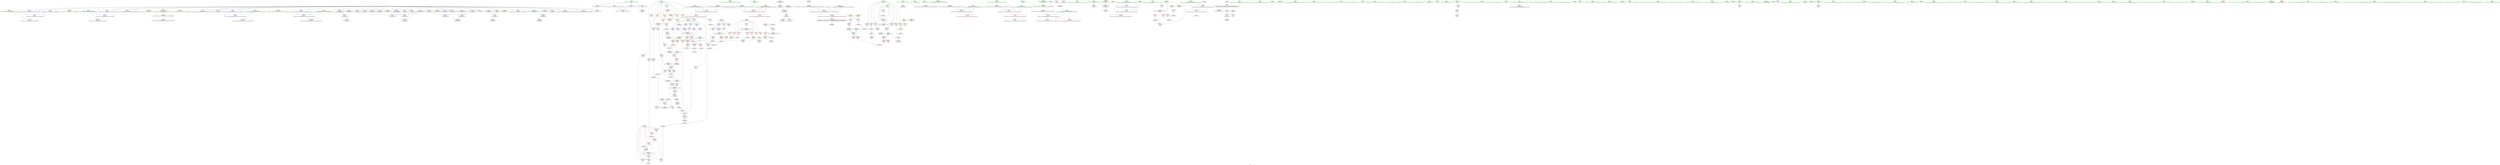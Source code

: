 digraph "SVFG" {
	label="SVFG";

	Node0x55dfc7503450 [shape=record,color=grey,label="{NodeID: 0\nNullPtr}"];
	Node0x55dfc7503450 -> Node0x55dfc7515680[style=solid];
	Node0x55dfc7503450 -> Node0x55dfc7515780[style=solid];
	Node0x55dfc7503450 -> Node0x55dfc7515850[style=solid];
	Node0x55dfc7503450 -> Node0x55dfc7515920[style=solid];
	Node0x55dfc7503450 -> Node0x55dfc75159f0[style=solid];
	Node0x55dfc7503450 -> Node0x55dfc7515ac0[style=solid];
	Node0x55dfc7503450 -> Node0x55dfc7515b90[style=solid];
	Node0x55dfc7503450 -> Node0x55dfc751a800[style=solid];
	Node0x55dfc7503450 -> Node0x55dfc751a8d0[style=solid];
	Node0x55dfc7503450 -> Node0x55dfc751a9a0[style=solid];
	Node0x55dfc7503450 -> Node0x55dfc751aa70[style=solid];
	Node0x55dfc7503450 -> Node0x55dfc751ab40[style=solid];
	Node0x55dfc7503450 -> Node0x55dfc751ac10[style=solid];
	Node0x55dfc7503450 -> Node0x55dfc751ace0[style=solid];
	Node0x55dfc7503450 -> Node0x55dfc751adb0[style=solid];
	Node0x55dfc7503450 -> Node0x55dfc751ae80[style=solid];
	Node0x55dfc7503450 -> Node0x55dfc751af50[style=solid];
	Node0x55dfc7503450 -> Node0x55dfc751b020[style=solid];
	Node0x55dfc7503450 -> Node0x55dfc751b0f0[style=solid];
	Node0x55dfc7503450 -> Node0x55dfc751b1c0[style=solid];
	Node0x55dfc7503450 -> Node0x55dfc751b290[style=solid];
	Node0x55dfc7503450 -> Node0x55dfc751b360[style=solid];
	Node0x55dfc7503450 -> Node0x55dfc751b430[style=solid];
	Node0x55dfc7503450 -> Node0x55dfc751b500[style=solid];
	Node0x55dfc7503450 -> Node0x55dfc751b5d0[style=solid];
	Node0x55dfc7503450 -> Node0x55dfc751b6a0[style=solid];
	Node0x55dfc7503450 -> Node0x55dfc751b770[style=solid];
	Node0x55dfc7503450 -> Node0x55dfc75247d0[style=solid];
	Node0x55dfc7563660 [shape=record,color=black,label="{NodeID: 609\n377 = PHI(413, )\n0th arg _Z3invx }"];
	Node0x55dfc7563660 -> Node0x55dfc7525ec0[style=solid];
	Node0x55dfc75310d0 [shape=record,color=grey,label="{NodeID: 443\n520 = Binary(515, 519, )\n}"];
	Node0x55dfc75310d0 -> Node0x55dfc752fed0[style=solid];
	Node0x55dfc7524db0 [shape=record,color=blue,label="{NodeID: 277\n137\<--134\n__rhs.addr\<--__rhs\n_ZStplIcSt11char_traitsIcESaIcEENSt7__cxx1112basic_stringIT_T0_T1_EEOS8_S5_\n}"];
	Node0x55dfc7524db0 -> Node0x55dfc7518d50[style=dashed];
	Node0x55dfc7518940 [shape=record,color=red,label="{NodeID: 194\n556\<--11\n\<--INF\nmain\n}"];
	Node0x55dfc7518940 -> Node0x55dfc751cfd0[style=solid];
	Node0x55dfc7515920 [shape=record,color=black,label="{NodeID: 111\n122\<--3\n\<--dummyVal\n_Z9to_stringNSt7__cxx1112basic_stringIcSt11char_traitsIcESaIcEEE\n}"];
	Node0x55dfc7515920 -> Node0x55dfc7524c10[style=solid];
	Node0x55dfc75138f0 [shape=record,color=green,label="{NodeID: 28\n20\<--21\ndirx\<--dirx_field_insensitive\nGlob }"];
	Node0x55dfc74ffb50 [shape=record,color=black,label="{NodeID: 471\nMR_58V_3 = PHI(MR_58V_4, MR_58V_2, )\npts\{340000 \}\n|{|<s3>38}}"];
	Node0x55dfc74ffb50 -> Node0x55dfc7523cf0[style=dashed];
	Node0x55dfc74ffb50 -> Node0x55dfc7523f60[style=dashed];
	Node0x55dfc74ffb50 -> Node0x55dfc7526470[style=dashed];
	Node0x55dfc74ffb50:s3 -> Node0x55dfc7548b00[style=dashed,color=red];
	Node0x55dfc7526470 [shape=record,color=blue,label="{NodeID: 305\n467\<--464\narrayidx3\<--rem\nmain\n}"];
	Node0x55dfc7526470 -> Node0x55dfc74ffb50[style=dashed];
	Node0x55dfc751a000 [shape=record,color=red,label="{NodeID: 222\n381\<--378\n\<--a.addr\n_Z3invx\n|{<s0>33}}"];
	Node0x55dfc751a000:s0 -> Node0x55dfc75632d0[style=solid,color=red];
	Node0x55dfc751bb80 [shape=record,color=black,label="{NodeID: 139\n291\<--290\ntobool\<--\n_Z9to_stringB5cxx11b\n}"];
	Node0x55dfc75163f0 [shape=record,color=green,label="{NodeID: 56\n158\<--159\n__lhs.addr\<--__lhs.addr_field_insensitive\n_ZStplIcSt11char_traitsIcESaIcEENSt7__cxx1112basic_stringIT_T0_T1_EES5_RKS8_\n}"];
	Node0x55dfc75163f0 -> Node0x55dfc7518e20[style=solid];
	Node0x55dfc75163f0 -> Node0x55dfc7524e80[style=solid];
	Node0x55dfc755fa70 [shape=record,color=black,label="{NodeID: 582\n598 = PHI(143, )\n0th arg _ZSt4moveIRNSt7__cxx1112basic_stringIcSt11char_traitsIcESaIcEEEEONSt16remove_referenceIT_E4typeEOS8_ }"];
	Node0x55dfc755fa70 -> Node0x55dfc7526e30[style=solid];
	Node0x55dfc7523670 [shape=record,color=red,label="{NodeID: 250\n503\<--437\n\<--k17\nmain\n}"];
	Node0x55dfc7523670 -> Node0x55dfc7532d50[style=solid];
	Node0x55dfc751d240 [shape=record,color=purple,label="{NodeID: 167\n52\<--4\n\<--_ZStL8__ioinit\n__cxx_global_var_init\n}"];
	Node0x55dfc7517d20 [shape=record,color=green,label="{NodeID: 84\n326\<--327\n_Z2pwxx\<--_Z2pwxx_field_insensitive\n}"];
	Node0x55dfc750a450 [shape=record,color=green,label="{NodeID: 1\n7\<--1\n__dso_handle\<--dummyObj\nGlob }"];
	Node0x55dfc7563770 [shape=record,color=black,label="{NodeID: 610\n155 = PHI(102, )\n0th arg _ZStplIcSt11char_traitsIcESaIcEENSt7__cxx1112basic_stringIT_T0_T1_EES5_RKS8_ }"];
	Node0x55dfc7531250 [shape=record,color=grey,label="{NodeID: 444\n410 = Binary(404, 409, )\n}"];
	Node0x55dfc7531250 -> Node0x55dfc75307d0[style=solid];
	Node0x55dfc7524e80 [shape=record,color=blue,label="{NodeID: 278\n158\<--156\n__lhs.addr\<--__lhs\n_ZStplIcSt11char_traitsIcESaIcEENSt7__cxx1112basic_stringIT_T0_T1_EES5_RKS8_\n}"];
	Node0x55dfc7524e80 -> Node0x55dfc7518e20[style=dashed];
	Node0x55dfc7518a10 [shape=record,color=red,label="{NodeID: 195\n82\<--79\n\<--__x.addr\n_ZSt4acosIiEN9__gnu_cxx11__enable_ifIXsr12__is_integerIT_EE7__valueEdE6__typeES2_\n}"];
	Node0x55dfc7518a10 -> Node0x55dfc751b910[style=solid];
	Node0x55dfc75159f0 [shape=record,color=black,label="{NodeID: 112\n128\<--3\nlpad.val\<--dummyVal\n_Z9to_stringNSt7__cxx1112basic_stringIcSt11char_traitsIcESaIcEEE\n}"];
	Node0x55dfc75139f0 [shape=record,color=green,label="{NodeID: 29\n22\<--23\ndiry\<--diry_field_insensitive\nGlob }"];
	Node0x55dfc74ffc40 [shape=record,color=black,label="{NodeID: 472\nMR_80V_3 = PHI(MR_80V_4, MR_80V_2, )\npts\{370000 \}\n}"];
	Node0x55dfc74ffc40 -> Node0x55dfc7523dc0[style=dashed];
	Node0x55dfc74ffc40 -> Node0x55dfc7523e90[style=dashed];
	Node0x55dfc74ffc40 -> Node0x55dfc7526540[style=dashed];
	Node0x55dfc7526540 [shape=record,color=blue,label="{NodeID: 306\n481\<--478\narrayidx11\<--rem9\nmain\n}"];
	Node0x55dfc7526540 -> Node0x55dfc74ffc40[style=dashed];
	Node0x55dfc751a0d0 [shape=record,color=red,label="{NodeID: 223\n399\<--393\n\<--n.addr\n_Z1Cxx\n}"];
	Node0x55dfc751bc50 [shape=record,color=black,label="{NodeID: 140\n292\<--290\n\<--\n_Z9to_stringB5cxx11b\n}"];
	Node0x55dfc75164c0 [shape=record,color=green,label="{NodeID: 57\n160\<--161\n__rhs.addr\<--__rhs.addr_field_insensitive\n_ZStplIcSt11char_traitsIcESaIcEENSt7__cxx1112basic_stringIT_T0_T1_EES5_RKS8_\n}"];
	Node0x55dfc75164c0 -> Node0x55dfc7518ef0[style=solid];
	Node0x55dfc75164c0 -> Node0x55dfc7518fc0[style=solid];
	Node0x55dfc75164c0 -> Node0x55dfc7524f50[style=solid];
	Node0x55dfc755f080 [shape=record,color=black,label="{NodeID: 583\n190 = PHI()\n}"];
	Node0x55dfc7523740 [shape=record,color=red,label="{NodeID: 251\n508\<--437\n\<--k17\nmain\n}"];
	Node0x55dfc7523740 -> Node0x55dfc7530ad0[style=solid];
	Node0x55dfc751d310 [shape=record,color=purple,label="{NodeID: 168\n293\<--27\n\<--.str\n_Z9to_stringB5cxx11b\n}"];
	Node0x55dfc751d310 -> Node0x55dfc752ec10[style=solid];
	Node0x55dfc7517e20 [shape=record,color=green,label="{NodeID: 85\n331\<--332\nretval\<--retval_field_insensitive\n_Z2pwxx\n}"];
	Node0x55dfc7517e20 -> Node0x55dfc75198b0[style=solid];
	Node0x55dfc7517e20 -> Node0x55dfc7525c50[style=solid];
	Node0x55dfc7517e20 -> Node0x55dfc7525df0[style=solid];
	Node0x55dfc750a4e0 [shape=record,color=green,label="{NodeID: 2\n9\<--1\n\<--dummyObj\nCan only get source location for instruction, argument, global var or function.}"];
	Node0x55dfc7563b20 [shape=record,color=black,label="{NodeID: 611\n156 = PHI(109, )\n1st arg _ZStplIcSt11char_traitsIcESaIcEENSt7__cxx1112basic_stringIT_T0_T1_EES5_RKS8_ }"];
	Node0x55dfc7563b20 -> Node0x55dfc7524e80[style=solid];
	Node0x55dfc75313d0 [shape=record,color=grey,label="{NodeID: 445\n407 = Binary(405, 406, )\n}"];
	Node0x55dfc7524f50 [shape=record,color=blue,label="{NodeID: 279\n160\<--157\n__rhs.addr\<--__rhs\n_ZStplIcSt11char_traitsIcESaIcEENSt7__cxx1112basic_stringIT_T0_T1_EES5_RKS8_\n}"];
	Node0x55dfc7524f50 -> Node0x55dfc7518ef0[style=dashed];
	Node0x55dfc7524f50 -> Node0x55dfc7518fc0[style=dashed];
	Node0x55dfc7518ae0 [shape=record,color=red,label="{NodeID: 196\n126\<--104\nexn\<--exn.slot\n_Z9to_stringNSt7__cxx1112basic_stringIcSt11char_traitsIcESaIcEEE\n}"];
	Node0x55dfc7515ac0 [shape=record,color=black,label="{NodeID: 113\n129\<--3\nlpad.val1\<--dummyVal\n_Z9to_stringNSt7__cxx1112basic_stringIcSt11char_traitsIcESaIcEEE\n}"];
	Node0x55dfc7513af0 [shape=record,color=green,label="{NodeID: 30\n24\<--26\nfirst_attempt\<--first_attempt_field_insensitive\nGlob }"];
	Node0x55dfc7513af0 -> Node0x55dfc75244d0[style=solid];
	Node0x55dfc7513af0 -> Node0x55dfc7524a70[style=solid];
	Node0x55dfc7526610 [shape=record,color=blue,label="{NodeID: 307\n425\<--485\nk\<--inc\nmain\n}"];
	Node0x55dfc7526610 -> Node0x55dfc74ffa60[style=dashed];
	Node0x55dfc751a1a0 [shape=record,color=red,label="{NodeID: 224\n405\<--393\n\<--n.addr\n_Z1Cxx\n}"];
	Node0x55dfc751a1a0 -> Node0x55dfc75313d0[style=solid];
	Node0x55dfc751bd20 [shape=record,color=black,label="{NodeID: 141\n350\<--349\nconv\<--\n_Z2pwxx\n}"];
	Node0x55dfc751bd20 -> Node0x55dfc7530950[style=solid];
	Node0x55dfc7516590 [shape=record,color=green,label="{NodeID: 58\n162\<--163\nnrvo\<--nrvo_field_insensitive\n_ZStplIcSt11char_traitsIcESaIcEENSt7__cxx1112basic_stringIT_T0_T1_EES5_RKS8_\n}"];
	Node0x55dfc7516590 -> Node0x55dfc7519090[style=solid];
	Node0x55dfc7516590 -> Node0x55dfc7525020[style=solid];
	Node0x55dfc7516590 -> Node0x55dfc75251c0[style=solid];
	Node0x55dfc7561870 [shape=record,color=black,label="{NodeID: 584\n53 = PHI()\n}"];
	Node0x55dfc7549530 [shape=record,color=yellow,style=double,label="{NodeID: 501\n40V_1 = ENCHI(MR_40V_0)\npts\{13 \}\nFun[_Z3invx]|{|<s1>33}}"];
	Node0x55dfc7549530 -> Node0x55dfc751e310[style=dashed];
	Node0x55dfc7549530:s1 -> Node0x55dfc75490a0[style=dashed,color=red];
	Node0x55dfc7523810 [shape=record,color=red,label="{NodeID: 252\n516\<--437\n\<--k17\nmain\n}"];
	Node0x55dfc7523810 -> Node0x55dfc751caf0[style=solid];
	Node0x55dfc751d3e0 [shape=record,color=purple,label="{NodeID: 169\n294\<--29\n\<--.str.3\n_Z9to_stringB5cxx11b\n}"];
	Node0x55dfc751d3e0 -> Node0x55dfc752ec10[style=solid];
	Node0x55dfc7517ef0 [shape=record,color=green,label="{NodeID: 86\n333\<--334\na.addr\<--a.addr_field_insensitive\n_Z2pwxx\n}"];
	Node0x55dfc7517ef0 -> Node0x55dfc7519980[style=solid];
	Node0x55dfc7517ef0 -> Node0x55dfc7519a50[style=solid];
	Node0x55dfc7517ef0 -> Node0x55dfc7519b20[style=solid];
	Node0x55dfc7517ef0 -> Node0x55dfc7525ab0[style=solid];
	Node0x55dfc750a570 [shape=record,color=green,label="{NodeID: 3\n12\<--1\n\<--dummyObj\nCan only get source location for instruction, argument, global var or function.}"];
	Node0x55dfc7563c30 [shape=record,color=black,label="{NodeID: 612\n157 = PHI(101, )\n2nd arg _ZStplIcSt11char_traitsIcESaIcEENSt7__cxx1112basic_stringIT_T0_T1_EES5_RKS8_ }"];
	Node0x55dfc7563c30 -> Node0x55dfc7524f50[style=solid];
	Node0x55dfc7531550 [shape=record,color=grey,label="{NodeID: 446\n485 = Binary(484, 448, )\n}"];
	Node0x55dfc7531550 -> Node0x55dfc7526610[style=solid];
	Node0x55dfc7525020 [shape=record,color=blue,label="{NodeID: 280\n162\<--173\nnrvo\<--\n_ZStplIcSt11char_traitsIcESaIcEENSt7__cxx1112basic_stringIT_T0_T1_EES5_RKS8_\n}"];
	Node0x55dfc7525020 -> Node0x55dfc75251c0[style=dashed];
	Node0x55dfc7518bb0 [shape=record,color=red,label="{NodeID: 197\n127\<--106\nsel\<--ehselector.slot\n_Z9to_stringNSt7__cxx1112basic_stringIcSt11char_traitsIcESaIcEEE\n}"];
	Node0x55dfc7515b90 [shape=record,color=black,label="{NodeID: 114\n197\<--3\n\<--dummyVal\n_ZStplIcSt11char_traitsIcESaIcEENSt7__cxx1112basic_stringIT_T0_T1_EES5_RKS8_\n}"];
	Node0x55dfc7513bf0 [shape=record,color=green,label="{NodeID: 31\n32\<--34\nfak\<--fak_field_insensitive\nGlob }"];
	Node0x55dfc7513bf0 -> Node0x55dfc751d4b0[style=solid];
	Node0x55dfc7513bf0 -> Node0x55dfc751d580[style=solid];
	Node0x55dfc7513bf0 -> Node0x55dfc751d650[style=solid];
	Node0x55dfc7513bf0 -> Node0x55dfc751d720[style=solid];
	Node0x55dfc7513bf0 -> Node0x55dfc751d7f0[style=solid];
	Node0x55dfc7513bf0 -> Node0x55dfc751d8c0[style=solid];
	Node0x55dfc7513bf0 -> Node0x55dfc751d990[style=solid];
	Node0x55dfc75266e0 [shape=record,color=blue,label="{NodeID: 308\n429\<--448\ntc\<--\nmain\n}"];
	Node0x55dfc75266e0 -> Node0x55dfc75466c0[style=dashed];
	Node0x55dfc751a270 [shape=record,color=red,label="{NodeID: 225\n402\<--395\n\<--r.addr\n_Z1Cxx\n}"];
	Node0x55dfc751bdf0 [shape=record,color=black,label="{NodeID: 142\n364\<--363\nconv2\<--\n_Z2pwxx\n}"];
	Node0x55dfc751bdf0 -> Node0x55dfc7532750[style=solid];
	Node0x55dfc7516660 [shape=record,color=green,label="{NodeID: 59\n164\<--165\n__len\<--__len_field_insensitive\n_ZStplIcSt11char_traitsIcESaIcEENSt7__cxx1112basic_stringIT_T0_T1_EES5_RKS8_\n}"];
	Node0x55dfc7516660 -> Node0x55dfc7519160[style=solid];
	Node0x55dfc7516660 -> Node0x55dfc75250f0[style=solid];
	Node0x55dfc7561940 [shape=record,color=black,label="{NodeID: 585\n71 = PHI(77, )\n}"];
	Node0x55dfc7561940 -> Node0x55dfc75248d0[style=solid];
	Node0x55dfc75238e0 [shape=record,color=red,label="{NodeID: 253\n522\<--437\n\<--k17\nmain\n}"];
	Node0x55dfc75238e0 -> Node0x55dfc75301d0[style=solid];
	Node0x55dfc751d4b0 [shape=record,color=purple,label="{NodeID: 170\n400\<--32\narrayidx\<--fak\n_Z1Cxx\n}"];
	Node0x55dfc751d4b0 -> Node0x55dfc751a410[style=solid];
	Node0x55dfc7517fc0 [shape=record,color=green,label="{NodeID: 87\n335\<--336\nb.addr\<--b.addr_field_insensitive\n_Z2pwxx\n}"];
	Node0x55dfc7517fc0 -> Node0x55dfc7519bf0[style=solid];
	Node0x55dfc7517fc0 -> Node0x55dfc7519cc0[style=solid];
	Node0x55dfc7517fc0 -> Node0x55dfc7519d90[style=solid];
	Node0x55dfc7517fc0 -> Node0x55dfc7525b80[style=solid];
	Node0x55dfc750a600 [shape=record,color=green,label="{NodeID: 4\n15\<--1\n\<--dummyObj\nCan only get source location for instruction, argument, global var or function.}"];
	Node0x55dfc7563d40 [shape=record,color=black,label="{NodeID: 613\n279 = PHI()\n1st arg _Z9to_stringB5cxx11b }"];
	Node0x55dfc7563d40 -> Node0x55dfc751bab0[style=solid];
	Node0x55dfc75316d0 [shape=record,color=grey,label="{NodeID: 447\n183 = Binary(182, 144, )\n}"];
	Node0x55dfc75250f0 [shape=record,color=blue,label="{NodeID: 281\n164\<--178\n__len\<--call\n_ZStplIcSt11char_traitsIcESaIcEENSt7__cxx1112basic_stringIT_T0_T1_EES5_RKS8_\n}"];
	Node0x55dfc75250f0 -> Node0x55dfc7519160[style=dashed];
	Node0x55dfc7518c80 [shape=record,color=red,label="{NodeID: 198\n141\<--135\n\<--__lhs.addr\n_ZStplIcSt11char_traitsIcESaIcEENSt7__cxx1112basic_stringIT_T0_T1_EEOS8_S5_\n}"];
	Node0x55dfc751a800 [shape=record,color=black,label="{NodeID: 115\n198\<--3\n\<--dummyVal\n_ZStplIcSt11char_traitsIcESaIcEENSt7__cxx1112basic_stringIT_T0_T1_EES5_RKS8_\n}"];
	Node0x55dfc751a800 -> Node0x55dfc7525290[style=solid];
	Node0x55dfc7513cf0 [shape=record,color=green,label="{NodeID: 32\n35\<--37\ntwo\<--two_field_insensitive\nGlob }"];
	Node0x55dfc7513cf0 -> Node0x55dfc751da60[style=solid];
	Node0x55dfc7513cf0 -> Node0x55dfc751db30[style=solid];
	Node0x55dfc7513cf0 -> Node0x55dfc751dc00[style=solid];
	Node0x55dfc7513cf0 -> Node0x55dfc751dcd0[style=solid];
	Node0x55dfc75267b0 [shape=record,color=blue,label="{NodeID: 309\n435\<--25\nans\<--\nmain\n}"];
	Node0x55dfc75267b0 -> Node0x55dfc7523260[style=dashed];
	Node0x55dfc75267b0 -> Node0x55dfc7523400[style=dashed];
	Node0x55dfc75267b0 -> Node0x55dfc75234d0[style=dashed];
	Node0x55dfc75267b0 -> Node0x55dfc75235a0[style=dashed];
	Node0x55dfc75267b0 -> Node0x55dfc7526a20[style=dashed];
	Node0x55dfc75267b0 -> Node0x55dfc7526c90[style=dashed];
	Node0x55dfc75267b0 -> Node0x55dfc7546bc0[style=dashed];
	Node0x55dfc751a340 [shape=record,color=red,label="{NodeID: 226\n406\<--395\n\<--r.addr\n_Z1Cxx\n}"];
	Node0x55dfc751a340 -> Node0x55dfc75313d0[style=solid];
	Node0x55dfc751bec0 [shape=record,color=black,label="{NodeID: 143\n328\<--372\n_Z2pwxx_ret\<--\n_Z2pwxx\n|{<s0>32|<s1>33}}"];
	Node0x55dfc751bec0:s0 -> Node0x55dfc75620b0[style=solid,color=blue];
	Node0x55dfc751bec0:s1 -> Node0x55dfc7562250[style=solid,color=blue];
	Node0x55dfc7516730 [shape=record,color=green,label="{NodeID: 60\n166\<--167\nexn.slot\<--exn.slot_field_insensitive\n_ZStplIcSt11char_traitsIcESaIcEENSt7__cxx1112basic_stringIT_T0_T1_EES5_RKS8_\n}"];
	Node0x55dfc7516730 -> Node0x55dfc7519230[style=solid];
	Node0x55dfc7516730 -> Node0x55dfc7525290[style=solid];
	Node0x55dfc7561ad0 [shape=record,color=black,label="{NodeID: 586\n84 = PHI()\n}"];
	Node0x55dfc7561ad0 -> Node0x55dfc751b9e0[style=solid];
	Node0x55dfc7549720 [shape=record,color=yellow,style=double,label="{NodeID: 503\n6V_1 = ENCHI(MR_6V_0)\npts\{26 \}\nFun[_GLOBAL__sub_I_Klungs_2_1.cpp]|{<s0>42}}"];
	Node0x55dfc7549720:s0 -> Node0x55dfc7524a70[style=dashed,color=red];
	Node0x55dfc75239b0 [shape=record,color=red,label="{NodeID: 254\n525\<--437\n\<--k17\nmain\n}"];
	Node0x55dfc75239b0 -> Node0x55dfc752fd50[style=solid];
	Node0x55dfc751d580 [shape=record,color=purple,label="{NodeID: 171\n403\<--32\narrayidx1\<--fak\n_Z1Cxx\n}"];
	Node0x55dfc751d580 -> Node0x55dfc751a4e0[style=solid];
	Node0x55dfc7518090 [shape=record,color=green,label="{NodeID: 88\n337\<--338\nx\<--x_field_insensitive\n_Z2pwxx\n}"];
	Node0x55dfc7518090 -> Node0x55dfc7519e60[style=solid];
	Node0x55dfc7518090 -> Node0x55dfc7519f30[style=solid];
	Node0x55dfc7518090 -> Node0x55dfc7525d20[style=solid];
	Node0x55dfc7512460 [shape=record,color=green,label="{NodeID: 5\n18\<--1\n\<--dummyObj\nCan only get source location for instruction, argument, global var or function.}"];
	Node0x55dfc7563e10 [shape=record,color=black,label="{NodeID: 614\n78 = PHI(72, )\n0th arg _ZSt4acosIiEN9__gnu_cxx11__enable_ifIXsr12__is_integerIT_EE7__valueEdE6__typeES2_ }"];
	Node0x55dfc7563e10 -> Node0x55dfc75249a0[style=solid];
	Node0x55dfc7531850 [shape=record,color=grey,label="{NodeID: 448\n478 = Binary(474, 477, )\n}"];
	Node0x55dfc7531850 -> Node0x55dfc7526540[style=solid];
	Node0x55dfc75251c0 [shape=record,color=blue,label="{NodeID: 282\n162\<--194\nnrvo\<--\n_ZStplIcSt11char_traitsIcESaIcEENSt7__cxx1112basic_stringIT_T0_T1_EES5_RKS8_\n}"];
	Node0x55dfc75251c0 -> Node0x55dfc7519090[style=dashed];
	Node0x55dfc7518d50 [shape=record,color=red,label="{NodeID: 199\n142\<--137\n\<--__rhs.addr\n_ZStplIcSt11char_traitsIcESaIcEENSt7__cxx1112basic_stringIT_T0_T1_EEOS8_S5_\n}"];
	Node0x55dfc751a8d0 [shape=record,color=black,label="{NodeID: 116\n200\<--3\n\<--dummyVal\n_ZStplIcSt11char_traitsIcESaIcEENSt7__cxx1112basic_stringIT_T0_T1_EES5_RKS8_\n}"];
	Node0x55dfc751a8d0 -> Node0x55dfc7525360[style=solid];
	Node0x55dfc7513df0 [shape=record,color=green,label="{NodeID: 33\n41\<--45\nllvm.global_ctors\<--llvm.global_ctors_field_insensitive\nGlob }"];
	Node0x55dfc7513df0 -> Node0x55dfc751de70[style=solid];
	Node0x55dfc7513df0 -> Node0x55dfc751df70[style=solid];
	Node0x55dfc7513df0 -> Node0x55dfc751e070[style=solid];
	Node0x55dfc7526880 [shape=record,color=blue,label="{NodeID: 310\n437\<--442\nk17\<--\nmain\n}"];
	Node0x55dfc7526880 -> Node0x55dfc7523670[style=dashed];
	Node0x55dfc7526880 -> Node0x55dfc7523740[style=dashed];
	Node0x55dfc7526880 -> Node0x55dfc7523810[style=dashed];
	Node0x55dfc7526880 -> Node0x55dfc75238e0[style=dashed];
	Node0x55dfc7526880 -> Node0x55dfc75239b0[style=dashed];
	Node0x55dfc7526880 -> Node0x55dfc7523a80[style=dashed];
	Node0x55dfc7526880 -> Node0x55dfc7523b50[style=dashed];
	Node0x55dfc7526880 -> Node0x55dfc7526bc0[style=dashed];
	Node0x55dfc7526880 -> Node0x55dfc75470c0[style=dashed];
	Node0x55dfc751a410 [shape=record,color=red,label="{NodeID: 227\n401\<--400\n\<--arrayidx\n_Z1Cxx\n}"];
	Node0x55dfc751a410 -> Node0x55dfc75304d0[style=solid];
	Node0x55dfc751bf90 [shape=record,color=black,label="{NodeID: 144\n385\<--383\nconv\<--sub\n_Z3invx\n|{<s0>33}}"];
	Node0x55dfc751bf90:s0 -> Node0x55dfc75634e0[style=solid,color=red];
	Node0x55dfc7516800 [shape=record,color=green,label="{NodeID: 61\n168\<--169\nehselector.slot\<--ehselector.slot_field_insensitive\n_ZStplIcSt11char_traitsIcESaIcEENSt7__cxx1112basic_stringIT_T0_T1_EES5_RKS8_\n}"];
	Node0x55dfc7516800 -> Node0x55dfc7519300[style=solid];
	Node0x55dfc7516800 -> Node0x55dfc7525360[style=solid];
	Node0x55dfc7561ba0 [shape=record,color=black,label="{NodeID: 587\n188 = PHI()\n}"];
	Node0x55dfc7549830 [shape=record,color=yellow,style=double,label="{NodeID: 504\n2V_1 = ENCHI(MR_2V_0)\npts\{19 \}\nFun[_GLOBAL__sub_I_Klungs_2_1.cpp]|{<s0>41}}"];
	Node0x55dfc7549830:s0 -> Node0x55dfc75248d0[style=dashed,color=red];
	Node0x55dfc7523a80 [shape=record,color=red,label="{NodeID: 255\n536\<--437\n\<--k17\nmain\n}"];
	Node0x55dfc7523a80 -> Node0x55dfc751ce30[style=solid];
	Node0x55dfc751d650 [shape=record,color=purple,label="{NodeID: 172\n408\<--32\narrayidx2\<--fak\n_Z1Cxx\n}"];
	Node0x55dfc751d650 -> Node0x55dfc751a5b0[style=solid];
	Node0x55dfc7518160 [shape=record,color=green,label="{NodeID: 89\n374\<--375\n_Z3invx\<--_Z3invx_field_insensitive\n}"];
	Node0x55dfc75124f0 [shape=record,color=green,label="{NodeID: 6\n25\<--1\n\<--dummyObj\nCan only get source location for instruction, argument, global var or function.}"];
	Node0x55dfc75648e0 [shape=record,color=black,label="{NodeID: 615\n91 = PHI()\n}"];
	Node0x55dfc75648e0 -> Node0x55dfc7524a70[style=solid];
	Node0x55dfc75319d0 [shape=record,color=grey,label="{NodeID: 449\n383 = Binary(382, 384, )\n}"];
	Node0x55dfc75319d0 -> Node0x55dfc751bf90[style=solid];
	Node0x55dfc7525290 [shape=record,color=blue,label="{NodeID: 283\n166\<--198\nexn.slot\<--\n_ZStplIcSt11char_traitsIcESaIcEENSt7__cxx1112basic_stringIT_T0_T1_EES5_RKS8_\n}"];
	Node0x55dfc7525290 -> Node0x55dfc7519230[style=dashed];
	Node0x55dfc7518e20 [shape=record,color=red,label="{NodeID: 200\n187\<--158\n\<--__lhs.addr\n_ZStplIcSt11char_traitsIcESaIcEENSt7__cxx1112basic_stringIT_T0_T1_EES5_RKS8_\n}"];
	Node0x55dfc751a9a0 [shape=record,color=black,label="{NodeID: 117\n209\<--3\nlpad.val\<--dummyVal\n_ZStplIcSt11char_traitsIcESaIcEENSt7__cxx1112basic_stringIT_T0_T1_EES5_RKS8_\n}"];
	Node0x55dfc7513ef0 [shape=record,color=green,label="{NodeID: 34\n46\<--47\n__cxx_global_var_init\<--__cxx_global_var_init_field_insensitive\n}"];
	Node0x55dfc7526950 [shape=record,color=blue,label="{NodeID: 311\n439\<--512\ntnd\<--cond\nmain\n}"];
	Node0x55dfc7526950 -> Node0x55dfc7523c20[style=dashed];
	Node0x55dfc7526950 -> Node0x55dfc7526950[style=dashed];
	Node0x55dfc7526950 -> Node0x55dfc75475c0[style=dashed];
	Node0x55dfc751a4e0 [shape=record,color=red,label="{NodeID: 228\n404\<--403\n\<--arrayidx1\n_Z1Cxx\n}"];
	Node0x55dfc751a4e0 -> Node0x55dfc7531250[style=solid];
	Node0x55dfc751c060 [shape=record,color=black,label="{NodeID: 145\n376\<--386\n_Z3invx_ret\<--call\n_Z3invx\n|{<s0>34}}"];
	Node0x55dfc751c060:s0 -> Node0x55dfc7562390[style=solid,color=blue];
	Node0x55dfc75168d0 [shape=record,color=green,label="{NodeID: 62\n175\<--176\n_ZNSt7__cxx1112basic_stringIcSt11char_traitsIcESaIcEEC1Ev\<--_ZNSt7__cxx1112basic_stringIcSt11char_traitsIcESaIcEEC1Ev_field_insensitive\n}"];
	Node0x55dfc7561c70 [shape=record,color=black,label="{NodeID: 588\n143 = PHI()\n|{<s0>11}}"];
	Node0x55dfc7561c70:s0 -> Node0x55dfc755fa70[style=solid,color=red];
	Node0x55dfc7523b50 [shape=record,color=red,label="{NodeID: 256\n549\<--437\n\<--k17\nmain\n}"];
	Node0x55dfc7523b50 -> Node0x55dfc752f8d0[style=solid];
	Node0x55dfc751d720 [shape=record,color=purple,label="{NodeID: 173\n445\<--32\n\<--fak\nmain\n}"];
	Node0x55dfc751d720 -> Node0x55dfc75262d0[style=solid];
	Node0x55dfc7518260 [shape=record,color=green,label="{NodeID: 90\n378\<--379\na.addr\<--a.addr_field_insensitive\n_Z3invx\n}"];
	Node0x55dfc7518260 -> Node0x55dfc751a000[style=solid];
	Node0x55dfc7518260 -> Node0x55dfc7525ec0[style=solid];
	Node0x55dfc7512580 [shape=record,color=green,label="{NodeID: 7\n27\<--1\n.str\<--dummyObj\nGlob }"];
	Node0x55dfc7531b50 [shape=record,color=grey,label="{NodeID: 450\n495 = Binary(494, 448, )\n}"];
	Node0x55dfc7531b50 -> Node0x55dfc7532ed0[style=solid];
	Node0x55dfc7525360 [shape=record,color=blue,label="{NodeID: 284\n168\<--200\nehselector.slot\<--\n_ZStplIcSt11char_traitsIcESaIcEENSt7__cxx1112basic_stringIT_T0_T1_EES5_RKS8_\n}"];
	Node0x55dfc7525360 -> Node0x55dfc7519300[style=dashed];
	Node0x55dfc7518ef0 [shape=record,color=red,label="{NodeID: 201\n177\<--160\n\<--__rhs.addr\n_ZStplIcSt11char_traitsIcESaIcEENSt7__cxx1112basic_stringIT_T0_T1_EES5_RKS8_\n}"];
	Node0x55dfc751aa70 [shape=record,color=black,label="{NodeID: 118\n210\<--3\nlpad.val5\<--dummyVal\n_ZStplIcSt11char_traitsIcESaIcEENSt7__cxx1112basic_stringIT_T0_T1_EES5_RKS8_\n}"];
	Node0x55dfc7513ff0 [shape=record,color=green,label="{NodeID: 35\n50\<--51\n_ZNSt8ios_base4InitC1Ev\<--_ZNSt8ios_base4InitC1Ev_field_insensitive\n}"];
	Node0x55dfc7526a20 [shape=record,color=blue,label="{NodeID: 312\n435\<--541\nans\<--add39\nmain\n}"];
	Node0x55dfc7526a20 -> Node0x55dfc7523330[style=dashed];
	Node0x55dfc7526a20 -> Node0x55dfc7526af0[style=dashed];
	Node0x55dfc751a5b0 [shape=record,color=red,label="{NodeID: 229\n409\<--408\n\<--arrayidx2\n_Z1Cxx\n}"];
	Node0x55dfc751a5b0 -> Node0x55dfc7531250[style=solid];
	Node0x55dfc751c130 [shape=record,color=black,label="{NodeID: 146\n412\<--411\nconv\<--\n_Z1Cxx\n}"];
	Node0x55dfc751c130 -> Node0x55dfc75307d0[style=solid];
	Node0x55dfc75169d0 [shape=record,color=green,label="{NodeID: 63\n179\<--180\n_ZNKSt7__cxx1112basic_stringIcSt11char_traitsIcESaIcEE4sizeEv\<--_ZNKSt7__cxx1112basic_stringIcSt11char_traitsIcESaIcEE4sizeEv_field_insensitive\n}"];
	Node0x55dfc7561dd0 [shape=record,color=black,label="{NodeID: 589\n147 = PHI(597, )\n}"];
	Node0x55dfc752e6b0 [shape=record,color=black,label="{NodeID: 423\n369 = PHI(365, 367, )\n}"];
	Node0x55dfc752e6b0 -> Node0x55dfc7525df0[style=solid];
	Node0x55dfc7523c20 [shape=record,color=red,label="{NodeID: 257\n514\<--439\n\<--tnd\nmain\n}"];
	Node0x55dfc7523c20 -> Node0x55dfc751ca20[style=solid];
	Node0x55dfc751d7f0 [shape=record,color=purple,label="{NodeID: 174\n457\<--32\narrayidx\<--fak\nmain\n}"];
	Node0x55dfc751d7f0 -> Node0x55dfc7523cf0[style=solid];
	Node0x55dfc7518330 [shape=record,color=green,label="{NodeID: 91\n388\<--389\n_Z1Cxx\<--_Z1Cxx_field_insensitive\n}"];
	Node0x55dfc7512610 [shape=record,color=green,label="{NodeID: 8\n29\<--1\n.str.3\<--dummyObj\nGlob }"];
	Node0x55dfc7531cd0 [shape=record,color=grey,label="{NodeID: 451\n464 = Binary(461, 463, )\n}"];
	Node0x55dfc7531cd0 -> Node0x55dfc7526470[style=solid];
	Node0x55dfc7525430 [shape=record,color=blue,label="{NodeID: 285\n223\<--222\ns.addr\<--s\n_Z9to_stringB5cxx11PKc\n}"];
	Node0x55dfc7525430 -> Node0x55dfc75193d0[style=dashed];
	Node0x55dfc7518fc0 [shape=record,color=red,label="{NodeID: 202\n189\<--160\n\<--__rhs.addr\n_ZStplIcSt11char_traitsIcESaIcEENSt7__cxx1112basic_stringIT_T0_T1_EES5_RKS8_\n}"];
	Node0x55dfc751ab40 [shape=record,color=black,label="{NodeID: 119\n221\<--3\nagg.result\<--dummyVal\n_Z9to_stringB5cxx11PKc\n0th arg _Z9to_stringB5cxx11PKc |{<s0>22}}"];
	Node0x55dfc751ab40:s0 -> Node0x55dfc75629e0[style=solid,color=red];
	Node0x55dfc75140f0 [shape=record,color=green,label="{NodeID: 36\n56\<--57\n__cxa_atexit\<--__cxa_atexit_field_insensitive\n}"];
	Node0x55dfc75466c0 [shape=record,color=black,label="{NodeID: 479\nMR_67V_3 = PHI(MR_67V_4, MR_67V_2, )\npts\{430 \}\n}"];
	Node0x55dfc75466c0 -> Node0x55dfc7522d80[style=dashed];
	Node0x55dfc75466c0 -> Node0x55dfc7522e50[style=dashed];
	Node0x55dfc75466c0 -> Node0x55dfc7522f20[style=dashed];
	Node0x55dfc75466c0 -> Node0x55dfc7526d60[style=dashed];
	Node0x55dfc7526af0 [shape=record,color=blue,label="{NodeID: 313\n435\<--546\nans\<--rem41\nmain\n}"];
	Node0x55dfc7526af0 -> Node0x55dfc7523260[style=dashed];
	Node0x55dfc7526af0 -> Node0x55dfc7523400[style=dashed];
	Node0x55dfc7526af0 -> Node0x55dfc75234d0[style=dashed];
	Node0x55dfc7526af0 -> Node0x55dfc75235a0[style=dashed];
	Node0x55dfc7526af0 -> Node0x55dfc7526a20[style=dashed];
	Node0x55dfc7526af0 -> Node0x55dfc7526c90[style=dashed];
	Node0x55dfc7526af0 -> Node0x55dfc7546bc0[style=dashed];
	Node0x55dfc751a680 [shape=record,color=red,label="{NodeID: 230\n573\<--423\n\<--retval\nmain\n}"];
	Node0x55dfc751a680 -> Node0x55dfc751d0a0[style=solid];
	Node0x55dfc751c200 [shape=record,color=black,label="{NodeID: 147\n417\<--416\nconv4\<--\n_Z1Cxx\n}"];
	Node0x55dfc751c200 -> Node0x55dfc7530650[style=solid];
	Node0x55dfc7516ad0 [shape=record,color=green,label="{NodeID: 64\n185\<--186\n_ZNSt7__cxx1112basic_stringIcSt11char_traitsIcESaIcEE7reserveEm\<--_ZNSt7__cxx1112basic_stringIcSt11char_traitsIcESaIcEE7reserveEm_field_insensitive\n}"];
	Node0x55dfc7561f10 [shape=record,color=black,label="{NodeID: 590\n178 = PHI()\n}"];
	Node0x55dfc7561f10 -> Node0x55dfc75250f0[style=solid];
	Node0x55dfc752ec10 [shape=record,color=black,label="{NodeID: 424\n295 = PHI(293, 294, )\n}"];
	Node0x55dfc7523cf0 [shape=record,color=red,label="{NodeID: 258\n458\<--457\n\<--arrayidx\nmain\n}"];
	Node0x55dfc7523cf0 -> Node0x55dfc7531e50[style=solid];
	Node0x55dfc751d8c0 [shape=record,color=purple,label="{NodeID: 175\n467\<--32\narrayidx3\<--fak\nmain\n}"];
	Node0x55dfc751d8c0 -> Node0x55dfc7526470[style=solid];
	Node0x55dfc7518430 [shape=record,color=green,label="{NodeID: 92\n393\<--394\nn.addr\<--n.addr_field_insensitive\n_Z1Cxx\n}"];
	Node0x55dfc7518430 -> Node0x55dfc751a0d0[style=solid];
	Node0x55dfc7518430 -> Node0x55dfc751a1a0[style=solid];
	Node0x55dfc7518430 -> Node0x55dfc7525f90[style=solid];
	Node0x55dfc75126a0 [shape=record,color=green,label="{NodeID: 9\n31\<--1\n_ZSt4cerr\<--dummyObj\nGlob }"];
	Node0x55dfc7531e50 [shape=record,color=grey,label="{NodeID: 452\n461 = Binary(458, 460, )\n}"];
	Node0x55dfc7531e50 -> Node0x55dfc7531cd0[style=solid];
	Node0x55dfc7525500 [shape=record,color=blue,label="{NodeID: 286\n229\<--248\nexn.slot\<--\n_Z9to_stringB5cxx11PKc\n}"];
	Node0x55dfc7525500 -> Node0x55dfc75194a0[style=dashed];
	Node0x55dfc7519090 [shape=record,color=red,label="{NodeID: 203\n195\<--162\nnrvo.val\<--nrvo\n_ZStplIcSt11char_traitsIcESaIcEENSt7__cxx1112basic_stringIT_T0_T1_EES5_RKS8_\n}"];
	Node0x55dfc751ac10 [shape=record,color=black,label="{NodeID: 120\n222\<--3\ns\<--dummyVal\n_Z9to_stringB5cxx11PKc\n1st arg _Z9to_stringB5cxx11PKc }"];
	Node0x55dfc751ac10 -> Node0x55dfc7525430[style=solid];
	Node0x55dfc75141f0 [shape=record,color=green,label="{NodeID: 37\n55\<--61\n_ZNSt8ios_base4InitD1Ev\<--_ZNSt8ios_base4InitD1Ev_field_insensitive\n}"];
	Node0x55dfc75141f0 -> Node0x55dfc751b840[style=solid];
	Node0x55dfc7546bc0 [shape=record,color=black,label="{NodeID: 480\nMR_73V_2 = PHI(MR_73V_8, MR_73V_1, )\npts\{436 \}\n}"];
	Node0x55dfc7546bc0 -> Node0x55dfc75267b0[style=dashed];
	Node0x55dfc7526bc0 [shape=record,color=blue,label="{NodeID: 314\n437\<--550\nk17\<--inc43\nmain\n}"];
	Node0x55dfc7526bc0 -> Node0x55dfc7523670[style=dashed];
	Node0x55dfc7526bc0 -> Node0x55dfc7523740[style=dashed];
	Node0x55dfc7526bc0 -> Node0x55dfc7523810[style=dashed];
	Node0x55dfc7526bc0 -> Node0x55dfc75238e0[style=dashed];
	Node0x55dfc7526bc0 -> Node0x55dfc75239b0[style=dashed];
	Node0x55dfc7526bc0 -> Node0x55dfc7523a80[style=dashed];
	Node0x55dfc7526bc0 -> Node0x55dfc7523b50[style=dashed];
	Node0x55dfc7526bc0 -> Node0x55dfc7526bc0[style=dashed];
	Node0x55dfc7526bc0 -> Node0x55dfc75470c0[style=dashed];
	Node0x55dfc7522740 [shape=record,color=red,label="{NodeID: 231\n450\<--425\n\<--k\nmain\n}"];
	Node0x55dfc7522740 -> Node0x55dfc7533050[style=solid];
	Node0x55dfc751c2d0 [shape=record,color=black,label="{NodeID: 148\n390\<--418\n_Z1Cxx_ret\<--rem5\n_Z1Cxx\n|{<s0>38}}"];
	Node0x55dfc751c2d0:s0 -> Node0x55dfc7562740[style=solid,color=blue];
	Node0x55dfc7516bd0 [shape=record,color=green,label="{NodeID: 65\n191\<--192\n_ZNSt7__cxx1112basic_stringIcSt11char_traitsIcESaIcEE6appendERKS4_\<--_ZNSt7__cxx1112basic_stringIcSt11char_traitsIcESaIcEE6appendERKS4__field_insensitive\n}"];
	Node0x55dfc7561fe0 [shape=record,color=black,label="{NodeID: 591\n315 = PHI()\n}"];
	Node0x55dfc752f1b0 [shape=record,color=black,label="{NodeID: 425\n512 = PHI(72, 448, )\n}"];
	Node0x55dfc752f1b0 -> Node0x55dfc7526950[style=solid];
	Node0x55dfc7523dc0 [shape=record,color=red,label="{NodeID: 259\n473\<--472\n\<--arrayidx6\nmain\n}"];
	Node0x55dfc7523dc0 -> Node0x55dfc7531fd0[style=solid];
	Node0x55dfc751d990 [shape=record,color=purple,label="{NodeID: 176\n528\<--32\narrayidx31\<--fak\nmain\n}"];
	Node0x55dfc751d990 -> Node0x55dfc7523f60[style=solid];
	Node0x55dfc7518500 [shape=record,color=green,label="{NodeID: 93\n395\<--396\nr.addr\<--r.addr_field_insensitive\n_Z1Cxx\n}"];
	Node0x55dfc7518500 -> Node0x55dfc751a270[style=solid];
	Node0x55dfc7518500 -> Node0x55dfc751a340[style=solid];
	Node0x55dfc7518500 -> Node0x55dfc7526060[style=solid];
	Node0x55dfc7512730 [shape=record,color=green,label="{NodeID: 10\n38\<--1\n_ZSt3cin\<--dummyObj\nGlob }"];
	Node0x55dfc7531fd0 [shape=record,color=grey,label="{NodeID: 453\n474 = Binary(473, 475, )\n}"];
	Node0x55dfc7531fd0 -> Node0x55dfc7531850[style=solid];
	Node0x55dfc75255d0 [shape=record,color=blue,label="{NodeID: 287\n231\<--250\nehselector.slot\<--\n_Z9to_stringB5cxx11PKc\n}"];
	Node0x55dfc75255d0 -> Node0x55dfc7519570[style=dashed];
	Node0x55dfc7519160 [shape=record,color=red,label="{NodeID: 204\n182\<--164\n\<--__len\n_ZStplIcSt11char_traitsIcESaIcEENSt7__cxx1112basic_stringIT_T0_T1_EES5_RKS8_\n}"];
	Node0x55dfc7519160 -> Node0x55dfc75316d0[style=solid];
	Node0x55dfc751ace0 [shape=record,color=black,label="{NodeID: 121\n247\<--3\n\<--dummyVal\n_Z9to_stringB5cxx11PKc\n}"];
	Node0x55dfc75142f0 [shape=record,color=green,label="{NodeID: 38\n68\<--69\n__cxx_global_var_init.1\<--__cxx_global_var_init.1_field_insensitive\n}"];
	Node0x55dfc75470c0 [shape=record,color=black,label="{NodeID: 481\nMR_75V_2 = PHI(MR_75V_4, MR_75V_1, )\npts\{438 \}\n}"];
	Node0x55dfc75470c0 -> Node0x55dfc7526880[style=dashed];
	Node0x55dfc7526c90 [shape=record,color=blue,label="{NodeID: 315\n435\<--559\nans\<--add47\nmain\n}"];
	Node0x55dfc7526c90 -> Node0x55dfc75235a0[style=dashed];
	Node0x55dfc7526c90 -> Node0x55dfc7546bc0[style=dashed];
	Node0x55dfc75227d0 [shape=record,color=red,label="{NodeID: 232\n454\<--425\n\<--k\nmain\n}"];
	Node0x55dfc75227d0 -> Node0x55dfc7530f50[style=solid];
	Node0x55dfc751c3a0 [shape=record,color=black,label="{NodeID: 149\n456\<--455\nidxprom\<--sub\nmain\n}"];
	Node0x55dfc7516cd0 [shape=record,color=green,label="{NodeID: 66\n212\<--213\n__gxx_personality_v0\<--__gxx_personality_v0_field_insensitive\n}"];
	Node0x55dfc75620b0 [shape=record,color=black,label="{NodeID: 592\n354 = PHI(328, )\n}"];
	Node0x55dfc75620b0 -> Node0x55dfc7525d20[style=solid];
	Node0x55dfc7549cc0 [shape=record,color=yellow,style=double,label="{NodeID: 509\n24V_1 = ENCHI(MR_24V_0)\npts\{167 \}\nFun[_ZStplIcSt11char_traitsIcESaIcEENSt7__cxx1112basic_stringIT_T0_T1_EES5_RKS8_]}"];
	Node0x55dfc7549cc0 -> Node0x55dfc7525290[style=dashed];
	Node0x55dfc752f750 [shape=record,color=grey,label="{NodeID: 426\n546 = Binary(545, 544, )\n}"];
	Node0x55dfc752f750 -> Node0x55dfc7526af0[style=solid];
	Node0x55dfc7523e90 [shape=record,color=red,label="{NodeID: 260\n519\<--518\n\<--arrayidx25\nmain\n}"];
	Node0x55dfc7523e90 -> Node0x55dfc75310d0[style=solid];
	Node0x55dfc751da60 [shape=record,color=purple,label="{NodeID: 177\n443\<--35\n\<--two\nmain\n}"];
	Node0x55dfc751da60 -> Node0x55dfc7526200[style=solid];
	Node0x55dfc75185d0 [shape=record,color=green,label="{NodeID: 94\n420\<--421\nmain\<--main_field_insensitive\n}"];
	Node0x55dfc75127f0 [shape=record,color=green,label="{NodeID: 11\n39\<--1\n.str.4\<--dummyObj\nGlob }"];
	Node0x55dfc7532150 [shape=record,color=grey,label="{NodeID: 454\n470 = Binary(469, 448, )\n}"];
	Node0x55dfc7532150 -> Node0x55dfc751c6e0[style=solid];
	Node0x55dfc75256a0 [shape=record,color=blue,label="{NodeID: 288\n229\<--254\nexn.slot\<--\n_Z9to_stringB5cxx11PKc\n}"];
	Node0x55dfc75256a0 -> Node0x55dfc75194a0[style=dashed];
	Node0x55dfc7519230 [shape=record,color=red,label="{NodeID: 205\n207\<--166\nexn\<--exn.slot\n_ZStplIcSt11char_traitsIcESaIcEENSt7__cxx1112basic_stringIT_T0_T1_EES5_RKS8_\n}"];
	Node0x55dfc751adb0 [shape=record,color=black,label="{NodeID: 122\n248\<--3\n\<--dummyVal\n_Z9to_stringB5cxx11PKc\n}"];
	Node0x55dfc751adb0 -> Node0x55dfc7525500[style=solid];
	Node0x55dfc75143f0 [shape=record,color=green,label="{NodeID: 39\n73\<--74\n_ZSt4acosIiEN9__gnu_cxx11__enable_ifIXsr12__is_integerIT_EE7__valueEdE6__typeES2_\<--_ZSt4acosIiEN9__gnu_cxx11__enable_ifIXsr12__is_integerIT_EE7__valueEdE6__typeES2__field_insensitive\n}"];
	Node0x55dfc75475c0 [shape=record,color=black,label="{NodeID: 482\nMR_77V_2 = PHI(MR_77V_3, MR_77V_1, )\npts\{440 \}\n}"];
	Node0x55dfc75475c0 -> Node0x55dfc7526950[style=dashed];
	Node0x55dfc75475c0 -> Node0x55dfc75475c0[style=dashed];
	Node0x55dfc7526d60 [shape=record,color=blue,label="{NodeID: 316\n429\<--570\ntc\<--inc50\nmain\n}"];
	Node0x55dfc7526d60 -> Node0x55dfc75466c0[style=dashed];
	Node0x55dfc75228a0 [shape=record,color=red,label="{NodeID: 233\n459\<--425\n\<--k\nmain\n}"];
	Node0x55dfc75228a0 -> Node0x55dfc751c470[style=solid];
	Node0x55dfc751c470 [shape=record,color=black,label="{NodeID: 150\n460\<--459\nconv\<--\nmain\n}"];
	Node0x55dfc751c470 -> Node0x55dfc7531e50[style=solid];
	Node0x55dfc7516dd0 [shape=record,color=green,label="{NodeID: 67\n218\<--219\n_Z9to_stringB5cxx11PKc\<--_Z9to_stringB5cxx11PKc_field_insensitive\n}"];
	Node0x55dfc7562250 [shape=record,color=black,label="{NodeID: 593\n386 = PHI(328, )\n}"];
	Node0x55dfc7562250 -> Node0x55dfc751c060[style=solid];
	Node0x55dfc7549da0 [shape=record,color=yellow,style=double,label="{NodeID: 510\n26V_1 = ENCHI(MR_26V_0)\npts\{169 \}\nFun[_ZStplIcSt11char_traitsIcESaIcEENSt7__cxx1112basic_stringIT_T0_T1_EES5_RKS8_]}"];
	Node0x55dfc7549da0 -> Node0x55dfc7525360[style=dashed];
	Node0x55dfc752f8d0 [shape=record,color=grey,label="{NodeID: 427\n550 = Binary(549, 448, )\n}"];
	Node0x55dfc752f8d0 -> Node0x55dfc7526bc0[style=solid];
	Node0x55dfc7523f60 [shape=record,color=red,label="{NodeID: 261\n529\<--528\n\<--arrayidx31\nmain\n}"];
	Node0x55dfc7523f60 -> Node0x55dfc752fed0[style=solid];
	Node0x55dfc751db30 [shape=record,color=purple,label="{NodeID: 178\n472\<--35\narrayidx6\<--two\nmain\n}"];
	Node0x55dfc751db30 -> Node0x55dfc7523dc0[style=solid];
	Node0x55dfc75186d0 [shape=record,color=green,label="{NodeID: 95\n423\<--424\nretval\<--retval_field_insensitive\nmain\n}"];
	Node0x55dfc75186d0 -> Node0x55dfc751a680[style=solid];
	Node0x55dfc75186d0 -> Node0x55dfc7526130[style=solid];
	Node0x55dfc75128f0 [shape=record,color=green,label="{NodeID: 12\n42\<--1\n\<--dummyObj\nCan only get source location for instruction, argument, global var or function.}"];
	Node0x55dfc75322d0 [shape=record,color=grey,label="{NodeID: 455\n353 = Binary(352, 144, )\n|{<s0>32}}"];
	Node0x55dfc75322d0:s0 -> Node0x55dfc75634e0[style=solid,color=red];
	Node0x55dfc7525770 [shape=record,color=blue,label="{NodeID: 289\n231\<--256\nehselector.slot\<--\n_Z9to_stringB5cxx11PKc\n}"];
	Node0x55dfc7525770 -> Node0x55dfc7519570[style=dashed];
	Node0x55dfc7519300 [shape=record,color=red,label="{NodeID: 206\n208\<--168\nsel\<--ehselector.slot\n_ZStplIcSt11char_traitsIcESaIcEENSt7__cxx1112basic_stringIT_T0_T1_EES5_RKS8_\n}"];
	Node0x55dfc751ae80 [shape=record,color=black,label="{NodeID: 123\n250\<--3\n\<--dummyVal\n_Z9to_stringB5cxx11PKc\n}"];
	Node0x55dfc751ae80 -> Node0x55dfc75255d0[style=solid];
	Node0x55dfc75144f0 [shape=record,color=green,label="{NodeID: 40\n79\<--80\n__x.addr\<--__x.addr_field_insensitive\n_ZSt4acosIiEN9__gnu_cxx11__enable_ifIXsr12__is_integerIT_EE7__valueEdE6__typeES2_\n}"];
	Node0x55dfc75144f0 -> Node0x55dfc7518a10[style=solid];
	Node0x55dfc75144f0 -> Node0x55dfc75249a0[style=solid];
	Node0x55dfc7526e30 [shape=record,color=blue,label="{NodeID: 317\n599\<--598\n__t.addr\<--__t\n_ZSt4moveIRNSt7__cxx1112basic_stringIcSt11char_traitsIcESaIcEEEEONSt16remove_referenceIT_E4typeEOS8_\n}"];
	Node0x55dfc7526e30 -> Node0x55dfc7524030[style=dashed];
	Node0x55dfc7522970 [shape=record,color=red,label="{NodeID: 234\n465\<--425\n\<--k\nmain\n}"];
	Node0x55dfc7522970 -> Node0x55dfc751c610[style=solid];
	Node0x55dfc751c540 [shape=record,color=black,label="{NodeID: 151\n463\<--462\nconv1\<--\nmain\n}"];
	Node0x55dfc751c540 -> Node0x55dfc7531cd0[style=solid];
	Node0x55dfc7516ed0 [shape=record,color=green,label="{NodeID: 68\n223\<--224\ns.addr\<--s.addr_field_insensitive\n_Z9to_stringB5cxx11PKc\n}"];
	Node0x55dfc7516ed0 -> Node0x55dfc75193d0[style=solid];
	Node0x55dfc7516ed0 -> Node0x55dfc7525430[style=solid];
	Node0x55dfc7562390 [shape=record,color=black,label="{NodeID: 594\n414 = PHI(376, )\n}"];
	Node0x55dfc7562390 -> Node0x55dfc75304d0[style=solid];
	Node0x55dfc752fa50 [shape=record,color=grey,label="{NodeID: 428\n539 = Binary(533, 538, )\n}"];
	Node0x55dfc752fa50 -> Node0x55dfc752fbd0[style=solid];
	Node0x55dfc7524030 [shape=record,color=red,label="{NodeID: 262\n602\<--599\n\<--__t.addr\n_ZSt4moveIRNSt7__cxx1112basic_stringIcSt11char_traitsIcESaIcEEEEONSt16remove_referenceIT_E4typeEOS8_\n}"];
	Node0x55dfc7524030 -> Node0x55dfc751d170[style=solid];
	Node0x55dfc751dc00 [shape=record,color=purple,label="{NodeID: 179\n481\<--35\narrayidx11\<--two\nmain\n}"];
	Node0x55dfc751dc00 -> Node0x55dfc7526540[style=solid];
	Node0x55dfc7514c30 [shape=record,color=green,label="{NodeID: 96\n425\<--426\nk\<--k_field_insensitive\nmain\n}"];
	Node0x55dfc7514c30 -> Node0x55dfc7522740[style=solid];
	Node0x55dfc7514c30 -> Node0x55dfc75227d0[style=solid];
	Node0x55dfc7514c30 -> Node0x55dfc75228a0[style=solid];
	Node0x55dfc7514c30 -> Node0x55dfc7522970[style=solid];
	Node0x55dfc7514c30 -> Node0x55dfc7522a40[style=solid];
	Node0x55dfc7514c30 -> Node0x55dfc7522b10[style=solid];
	Node0x55dfc7514c30 -> Node0x55dfc7522be0[style=solid];
	Node0x55dfc7514c30 -> Node0x55dfc75263a0[style=solid];
	Node0x55dfc7514c30 -> Node0x55dfc7526610[style=solid];
	Node0x55dfc75129f0 [shape=record,color=green,label="{NodeID: 13\n72\<--1\n\<--dummyObj\nCan only get source location for instruction, argument, global var or function.|{<s0>3}}"];
	Node0x55dfc75129f0:s0 -> Node0x55dfc7563e10[style=solid,color=red];
	Node0x55dfc7532450 [shape=record,color=grey,label="{NodeID: 456\n570 = Binary(569, 448, )\n}"];
	Node0x55dfc7532450 -> Node0x55dfc7526d60[style=solid];
	Node0x55dfc7525840 [shape=record,color=blue,label="{NodeID: 290\n280\<--288\nb.addr\<--frombool\n_Z9to_stringB5cxx11b\n}"];
	Node0x55dfc7525840 -> Node0x55dfc7519640[style=dashed];
	Node0x55dfc75193d0 [shape=record,color=red,label="{NodeID: 207\n234\<--223\n\<--s.addr\n_Z9to_stringB5cxx11PKc\n}"];
	Node0x55dfc751af50 [shape=record,color=black,label="{NodeID: 124\n253\<--3\n\<--dummyVal\n_Z9to_stringB5cxx11PKc\n}"];
	Node0x55dfc75145c0 [shape=record,color=green,label="{NodeID: 41\n85\<--86\nacos\<--acos_field_insensitive\n}"];
	Node0x55dfc7548530 [shape=record,color=yellow,style=double,label="{NodeID: 484\n8V_1 = ENCHI(MR_8V_0)\npts\{105 \}\nFun[_Z9to_stringNSt7__cxx1112basic_stringIcSt11char_traitsIcESaIcEEE]}"];
	Node0x55dfc7548530 -> Node0x55dfc7524b40[style=dashed];
	Node0x55dfc7522a40 [shape=record,color=red,label="{NodeID: 235\n469\<--425\n\<--k\nmain\n}"];
	Node0x55dfc7522a40 -> Node0x55dfc7532150[style=solid];
	Node0x55dfc751c610 [shape=record,color=black,label="{NodeID: 152\n466\<--465\nidxprom2\<--\nmain\n}"];
	Node0x55dfc7516fa0 [shape=record,color=green,label="{NodeID: 69\n225\<--226\nagg.tmp\<--agg.tmp_field_insensitive\n_Z9to_stringB5cxx11PKc\n|{<s0>22}}"];
	Node0x55dfc7516fa0:s0 -> Node0x55dfc7562b50[style=solid,color=red];
	Node0x55dfc75624d0 [shape=record,color=black,label="{NodeID: 595\n488 = PHI()\n}"];
	Node0x55dfc752fbd0 [shape=record,color=grey,label="{NodeID: 429\n541 = Binary(540, 539, )\n}"];
	Node0x55dfc752fbd0 -> Node0x55dfc7526a20[style=solid];
	Node0x55dfc7524100 [shape=record,color=blue,label="{NodeID: 263\n8\<--9\nEPS\<--\nGlob }"];
	Node0x55dfc751dcd0 [shape=record,color=purple,label="{NodeID: 180\n518\<--35\narrayidx25\<--two\nmain\n}"];
	Node0x55dfc751dcd0 -> Node0x55dfc7523e90[style=solid];
	Node0x55dfc7514d00 [shape=record,color=green,label="{NodeID: 97\n427\<--428\nt\<--t_field_insensitive\nmain\n}"];
	Node0x55dfc7514d00 -> Node0x55dfc7522cb0[style=solid];
	Node0x55dfc7512af0 [shape=record,color=green,label="{NodeID: 14\n109\<--1\n\<--dummyObj\nCan only get source location for instruction, argument, global var or function.|{<s0>6|<s1>7}}"];
	Node0x55dfc7512af0:s0 -> Node0x55dfc7563b20[style=solid,color=red];
	Node0x55dfc7512af0:s1 -> Node0x55dfc7563190[style=solid,color=red];
	Node0x55dfc75325d0 [shape=record,color=grey,label="{NodeID: 457\n357 = Binary(356, 144, )\n}"];
	Node0x55dfc75325d0 -> Node0x55dfc75331d0[style=solid];
	Node0x55dfc7525910 [shape=record,color=blue,label="{NodeID: 291\n284\<--301\nexn.slot\<--\n_Z9to_stringB5cxx11b\n}"];
	Node0x55dfc7525910 -> Node0x55dfc7519710[style=dashed];
	Node0x55dfc75194a0 [shape=record,color=red,label="{NodeID: 208\n262\<--229\nexn\<--exn.slot\n_Z9to_stringB5cxx11PKc\n}"];
	Node0x55dfc751b020 [shape=record,color=black,label="{NodeID: 125\n254\<--3\n\<--dummyVal\n_Z9to_stringB5cxx11PKc\n}"];
	Node0x55dfc751b020 -> Node0x55dfc75256a0[style=solid];
	Node0x55dfc75146c0 [shape=record,color=green,label="{NodeID: 42\n88\<--89\n__cxx_global_var_init.2\<--__cxx_global_var_init.2_field_insensitive\n}"];
	Node0x55dfc7548640 [shape=record,color=yellow,style=double,label="{NodeID: 485\n10V_1 = ENCHI(MR_10V_0)\npts\{107 \}\nFun[_Z9to_stringNSt7__cxx1112basic_stringIcSt11char_traitsIcESaIcEEE]}"];
	Node0x55dfc7548640 -> Node0x55dfc7524c10[style=dashed];
	Node0x55dfc7522b10 [shape=record,color=red,label="{NodeID: 236\n479\<--425\n\<--k\nmain\n}"];
	Node0x55dfc7522b10 -> Node0x55dfc751c880[style=solid];
	Node0x55dfc751c6e0 [shape=record,color=black,label="{NodeID: 153\n471\<--470\nidxprom5\<--sub4\nmain\n}"];
	Node0x55dfc7517070 [shape=record,color=green,label="{NodeID: 70\n227\<--228\nref.tmp\<--ref.tmp_field_insensitive\n_Z9to_stringB5cxx11PKc\n}"];
	Node0x55dfc75625a0 [shape=record,color=black,label="{NodeID: 596\n498 = PHI()\n}"];
	Node0x55dfc754a0a0 [shape=record,color=yellow,style=double,label="{NodeID: 513\n36V_1 = ENCHI(MR_36V_0)\npts\{285 \}\nFun[_Z9to_stringB5cxx11b]}"];
	Node0x55dfc754a0a0 -> Node0x55dfc7525910[style=dashed];
	Node0x55dfc752fd50 [shape=record,color=grey,label="{NodeID: 430\n526 = Binary(524, 525, )\n}"];
	Node0x55dfc752fd50 -> Node0x55dfc751cbc0[style=solid];
	Node0x55dfc75241d0 [shape=record,color=blue,label="{NodeID: 264\n11\<--12\nINF\<--\nGlob }"];
	Node0x55dfc75241d0 -> Node0x55dfc754a370[style=dashed];
	Node0x55dfc751dda0 [shape=record,color=purple,label="{NodeID: 181\n564\<--39\n\<--.str.4\nmain\n}"];
	Node0x55dfc7514dd0 [shape=record,color=green,label="{NodeID: 98\n429\<--430\ntc\<--tc_field_insensitive\nmain\n}"];
	Node0x55dfc7514dd0 -> Node0x55dfc7522d80[style=solid];
	Node0x55dfc7514dd0 -> Node0x55dfc7522e50[style=solid];
	Node0x55dfc7514dd0 -> Node0x55dfc7522f20[style=solid];
	Node0x55dfc7514dd0 -> Node0x55dfc75266e0[style=solid];
	Node0x55dfc7514dd0 -> Node0x55dfc7526d60[style=solid];
	Node0x55dfc7512bf0 [shape=record,color=green,label="{NodeID: 15\n144\<--1\n\<--dummyObj\nCan only get source location for instruction, argument, global var or function.}"];
	Node0x55dfc7532750 [shape=record,color=grey,label="{NodeID: 458\n365 = Binary(362, 364, )\n}"];
	Node0x55dfc7532750 -> Node0x55dfc752e6b0[style=solid];
	Node0x55dfc75259e0 [shape=record,color=blue,label="{NodeID: 292\n286\<--303\nehselector.slot\<--\n_Z9to_stringB5cxx11b\n}"];
	Node0x55dfc75259e0 -> Node0x55dfc75197e0[style=dashed];
	Node0x55dfc7519570 [shape=record,color=red,label="{NodeID: 209\n263\<--231\nsel\<--ehselector.slot\n_Z9to_stringB5cxx11PKc\n}"];
	Node0x55dfc751b0f0 [shape=record,color=black,label="{NodeID: 126\n256\<--3\n\<--dummyVal\n_Z9to_stringB5cxx11PKc\n}"];
	Node0x55dfc751b0f0 -> Node0x55dfc7525770[style=solid];
	Node0x55dfc75147c0 [shape=record,color=green,label="{NodeID: 43\n92\<--93\nclock\<--clock_field_insensitive\n}"];
	Node0x55dfc7522be0 [shape=record,color=red,label="{NodeID: 237\n484\<--425\n\<--k\nmain\n}"];
	Node0x55dfc7522be0 -> Node0x55dfc7531550[style=solid];
	Node0x55dfc751c7b0 [shape=record,color=black,label="{NodeID: 154\n477\<--476\nconv8\<--\nmain\n}"];
	Node0x55dfc751c7b0 -> Node0x55dfc7531850[style=solid];
	Node0x55dfc7517140 [shape=record,color=green,label="{NodeID: 71\n229\<--230\nexn.slot\<--exn.slot_field_insensitive\n_Z9to_stringB5cxx11PKc\n}"];
	Node0x55dfc7517140 -> Node0x55dfc75194a0[style=solid];
	Node0x55dfc7517140 -> Node0x55dfc7525500[style=solid];
	Node0x55dfc7517140 -> Node0x55dfc75256a0[style=solid];
	Node0x55dfc7562670 [shape=record,color=black,label="{NodeID: 597\n499 = PHI()\n}"];
	Node0x55dfc754a180 [shape=record,color=yellow,style=double,label="{NodeID: 514\n38V_1 = ENCHI(MR_38V_0)\npts\{287 \}\nFun[_Z9to_stringB5cxx11b]}"];
	Node0x55dfc754a180 -> Node0x55dfc75259e0[style=dashed];
	Node0x55dfc752fed0 [shape=record,color=grey,label="{NodeID: 431\n530 = Binary(520, 529, )\n}"];
	Node0x55dfc752fed0 -> Node0x55dfc7530050[style=solid];
	Node0x55dfc75242d0 [shape=record,color=blue,label="{NodeID: 265\n14\<--15\nINFLL\<--\nGlob }"];
	Node0x55dfc751de70 [shape=record,color=purple,label="{NodeID: 182\n613\<--41\nllvm.global_ctors_0\<--llvm.global_ctors\nGlob }"];
	Node0x55dfc751de70 -> Node0x55dfc75245d0[style=solid];
	Node0x55dfc7514ea0 [shape=record,color=green,label="{NodeID: 99\n431\<--432\nn\<--n_field_insensitive\nmain\n}"];
	Node0x55dfc7514ea0 -> Node0x55dfc7522ff0[style=solid];
	Node0x55dfc7512cf0 [shape=record,color=green,label="{NodeID: 16\n173\<--1\n\<--dummyObj\nCan only get source location for instruction, argument, global var or function.}"];
	Node0x55dfc75328d0 [shape=record,color=grey,label="{NodeID: 459\n362 = Binary(360, 361, )\n}"];
	Node0x55dfc75328d0 -> Node0x55dfc7532750[style=solid];
	Node0x55dfc7525ab0 [shape=record,color=blue,label="{NodeID: 293\n333\<--329\na.addr\<--a\n_Z2pwxx\n}"];
	Node0x55dfc7525ab0 -> Node0x55dfc7519980[style=dashed];
	Node0x55dfc7525ab0 -> Node0x55dfc7519a50[style=dashed];
	Node0x55dfc7525ab0 -> Node0x55dfc7519b20[style=dashed];
	Node0x55dfc7519640 [shape=record,color=red,label="{NodeID: 210\n290\<--280\n\<--b.addr\n_Z9to_stringB5cxx11b\n}"];
	Node0x55dfc7519640 -> Node0x55dfc751bb80[style=solid];
	Node0x55dfc7519640 -> Node0x55dfc751bc50[style=solid];
	Node0x55dfc751b1c0 [shape=record,color=black,label="{NodeID: 127\n264\<--3\nlpad.val\<--dummyVal\n_Z9to_stringB5cxx11PKc\n}"];
	Node0x55dfc75148c0 [shape=record,color=green,label="{NodeID: 44\n97\<--98\n_Z9to_stringNSt7__cxx1112basic_stringIcSt11char_traitsIcESaIcEEE\<--_Z9to_stringNSt7__cxx1112basic_stringIcSt11char_traitsIcESaIcEEE_field_insensitive\n}"];
	Node0x55dfc7548830 [shape=record,color=yellow,style=double,label="{NodeID: 487\n40V_1 = ENCHI(MR_40V_0)\npts\{13 \}\nFun[_Z1Cxx]|{|<s2>34}}"];
	Node0x55dfc7548830 -> Node0x55dfc751e3e0[style=dashed];
	Node0x55dfc7548830 -> Node0x55dfc751e4b0[style=dashed];
	Node0x55dfc7548830:s2 -> Node0x55dfc7549530[style=dashed,color=red];
	Node0x55dfc7522cb0 [shape=record,color=red,label="{NodeID: 238\n494\<--427\n\<--t\nmain\n}"];
	Node0x55dfc7522cb0 -> Node0x55dfc7531b50[style=solid];
	Node0x55dfc751c880 [shape=record,color=black,label="{NodeID: 155\n480\<--479\nidxprom10\<--\nmain\n}"];
	Node0x55dfc7517210 [shape=record,color=green,label="{NodeID: 72\n231\<--232\nehselector.slot\<--ehselector.slot_field_insensitive\n_Z9to_stringB5cxx11PKc\n}"];
	Node0x55dfc7517210 -> Node0x55dfc7519570[style=solid];
	Node0x55dfc7517210 -> Node0x55dfc75255d0[style=solid];
	Node0x55dfc7517210 -> Node0x55dfc7525770[style=solid];
	Node0x55dfc7562740 [shape=record,color=black,label="{NodeID: 598\n538 = PHI(390, )\n}"];
	Node0x55dfc7562740 -> Node0x55dfc752fa50[style=solid];
	Node0x55dfc7530050 [shape=record,color=grey,label="{NodeID: 432\n533 = Binary(530, 532, )\n}"];
	Node0x55dfc7530050 -> Node0x55dfc752fa50[style=solid];
	Node0x55dfc75243d0 [shape=record,color=blue,label="{NodeID: 266\n17\<--18\npi\<--\nGlob }"];
	Node0x55dfc751df70 [shape=record,color=purple,label="{NodeID: 183\n614\<--41\nllvm.global_ctors_1\<--llvm.global_ctors\nGlob }"];
	Node0x55dfc751df70 -> Node0x55dfc75246d0[style=solid];
	Node0x55dfc7514f70 [shape=record,color=green,label="{NodeID: 100\n433\<--434\nm\<--m_field_insensitive\nmain\n}"];
	Node0x55dfc7514f70 -> Node0x55dfc75230c0[style=solid];
	Node0x55dfc7514f70 -> Node0x55dfc7523190[style=solid];
	Node0x55dfc7512df0 [shape=record,color=green,label="{NodeID: 17\n194\<--1\n\<--dummyObj\nCan only get source location for instruction, argument, global var or function.}"];
	Node0x55dfc7532a50 [shape=record,color=grey,label="{NodeID: 460\n559 = Binary(558, 557, )\n}"];
	Node0x55dfc7532a50 -> Node0x55dfc7526c90[style=solid];
	Node0x55dfc7525b80 [shape=record,color=blue,label="{NodeID: 294\n335\<--330\nb.addr\<--b\n_Z2pwxx\n}"];
	Node0x55dfc7525b80 -> Node0x55dfc7519bf0[style=dashed];
	Node0x55dfc7525b80 -> Node0x55dfc7519cc0[style=dashed];
	Node0x55dfc7525b80 -> Node0x55dfc7519d90[style=dashed];
	Node0x55dfc7519710 [shape=record,color=red,label="{NodeID: 211\n307\<--284\nexn\<--exn.slot\n_Z9to_stringB5cxx11b\n}"];
	Node0x55dfc751b290 [shape=record,color=black,label="{NodeID: 128\n265\<--3\nlpad.val3\<--dummyVal\n_Z9to_stringB5cxx11PKc\n}"];
	Node0x55dfc75149c0 [shape=record,color=green,label="{NodeID: 45\n102\<--103\nref.tmp\<--ref.tmp_field_insensitive\n_Z9to_stringNSt7__cxx1112basic_stringIcSt11char_traitsIcESaIcEEE\n|{<s0>6|<s1>7}}"];
	Node0x55dfc75149c0:s0 -> Node0x55dfc7563770[style=solid,color=red];
	Node0x55dfc75149c0:s1 -> Node0x55dfc7563050[style=solid,color=red];
	Node0x55dfc7522d80 [shape=record,color=red,label="{NodeID: 239\n493\<--429\n\<--tc\nmain\n}"];
	Node0x55dfc7522d80 -> Node0x55dfc7532ed0[style=solid];
	Node0x55dfc751c950 [shape=record,color=black,label="{NodeID: 156\n511\<--510\n\<--tobool\nmain\n}"];
	Node0x55dfc75172e0 [shape=record,color=green,label="{NodeID: 73\n236\<--237\n_ZNSaIcEC1Ev\<--_ZNSaIcEC1Ev_field_insensitive\n}"];
	Node0x55dfc7562910 [shape=record,color=black,label="{NodeID: 599\n565 = PHI()\n}"];
	Node0x55dfc754a370 [shape=record,color=yellow,style=double,label="{NodeID: 516\n40V_1 = ENCHI(MR_40V_0)\npts\{13 \}\nFun[main]|{|<s5>38}}"];
	Node0x55dfc754a370 -> Node0x55dfc751e580[style=dashed];
	Node0x55dfc754a370 -> Node0x55dfc751e650[style=dashed];
	Node0x55dfc754a370 -> Node0x55dfc75187a0[style=dashed];
	Node0x55dfc754a370 -> Node0x55dfc7518870[style=dashed];
	Node0x55dfc754a370 -> Node0x55dfc7518940[style=dashed];
	Node0x55dfc754a370:s5 -> Node0x55dfc7548830[style=dashed,color=red];
	Node0x55dfc75301d0 [shape=record,color=grey,label="{NodeID: 433\n523 = Binary(521, 522, )\n}"];
	Node0x55dfc75301d0 -> Node0x55dfc7530350[style=solid];
	Node0x55dfc75244d0 [shape=record,color=blue,label="{NodeID: 267\n24\<--25\nfirst_attempt\<--\nGlob }"];
	Node0x55dfc751e070 [shape=record,color=purple,label="{NodeID: 184\n615\<--41\nllvm.global_ctors_2\<--llvm.global_ctors\nGlob }"];
	Node0x55dfc751e070 -> Node0x55dfc75247d0[style=solid];
	Node0x55dfc7515040 [shape=record,color=green,label="{NodeID: 101\n435\<--436\nans\<--ans_field_insensitive\nmain\n}"];
	Node0x55dfc7515040 -> Node0x55dfc7523260[style=solid];
	Node0x55dfc7515040 -> Node0x55dfc7523330[style=solid];
	Node0x55dfc7515040 -> Node0x55dfc7523400[style=solid];
	Node0x55dfc7515040 -> Node0x55dfc75234d0[style=solid];
	Node0x55dfc7515040 -> Node0x55dfc75235a0[style=solid];
	Node0x55dfc7515040 -> Node0x55dfc75267b0[style=solid];
	Node0x55dfc7515040 -> Node0x55dfc7526a20[style=solid];
	Node0x55dfc7515040 -> Node0x55dfc7526af0[style=solid];
	Node0x55dfc7515040 -> Node0x55dfc7526c90[style=solid];
	Node0x55dfc7512ef0 [shape=record,color=green,label="{NodeID: 18\n384\<--1\n\<--dummyObj\nCan only get source location for instruction, argument, global var or function.}"];
	Node0x55dfc7532bd0 [shape=record,color=grey,label="{NodeID: 461\n342 = cmp(341, 25, )\n}"];
	Node0x55dfc7525c50 [shape=record,color=blue,label="{NodeID: 295\n331\<--144\nretval\<--\n_Z2pwxx\n}"];
	Node0x55dfc7525c50 -> Node0x55dfc74ff470[style=dashed];
	Node0x55dfc75197e0 [shape=record,color=red,label="{NodeID: 212\n308\<--286\nsel\<--ehselector.slot\n_Z9to_stringB5cxx11b\n}"];
	Node0x55dfc751b360 [shape=record,color=black,label="{NodeID: 129\n278\<--3\nagg.result\<--dummyVal\n_Z9to_stringB5cxx11b\n0th arg _Z9to_stringB5cxx11b }"];
	Node0x55dfc7514a90 [shape=record,color=green,label="{NodeID: 46\n104\<--105\nexn.slot\<--exn.slot_field_insensitive\n_Z9to_stringNSt7__cxx1112basic_stringIcSt11char_traitsIcESaIcEEE\n}"];
	Node0x55dfc7514a90 -> Node0x55dfc7518ae0[style=solid];
	Node0x55dfc7514a90 -> Node0x55dfc7524b40[style=solid];
	Node0x55dfc7522e50 [shape=record,color=red,label="{NodeID: 240\n562\<--429\n\<--tc\nmain\n}"];
	Node0x55dfc751ca20 [shape=record,color=black,label="{NodeID: 157\n515\<--514\nconv23\<--\nmain\n}"];
	Node0x55dfc751ca20 -> Node0x55dfc75310d0[style=solid];
	Node0x55dfc75173e0 [shape=record,color=green,label="{NodeID: 74\n239\<--240\n_ZNSt7__cxx1112basic_stringIcSt11char_traitsIcESaIcEEC1EPKcRKS3_\<--_ZNSt7__cxx1112basic_stringIcSt11char_traitsIcESaIcEEC1EPKcRKS3__field_insensitive\n}"];
	Node0x55dfc75629e0 [shape=record,color=black,label="{NodeID: 600\n100 = PHI(221, )\n0th arg _Z9to_stringNSt7__cxx1112basic_stringIcSt11char_traitsIcESaIcEEE |{<s0>7}}"];
	Node0x55dfc75629e0:s0 -> Node0x55dfc7562f10[style=solid,color=red];
	Node0x55dfc7530350 [shape=record,color=grey,label="{NodeID: 434\n524 = Binary(384, 523, )\n}"];
	Node0x55dfc7530350 -> Node0x55dfc752fd50[style=solid];
	Node0x55dfc75245d0 [shape=record,color=blue,label="{NodeID: 268\n613\<--42\nllvm.global_ctors_0\<--\nGlob }"];
	Node0x55dfc751e170 [shape=record,color=red,label="{NodeID: 185\n349\<--11\n\<--INF\n_Z2pwxx\n}"];
	Node0x55dfc751e170 -> Node0x55dfc751bd20[style=solid];
	Node0x55dfc7515110 [shape=record,color=green,label="{NodeID: 102\n437\<--438\nk17\<--k17_field_insensitive\nmain\n}"];
	Node0x55dfc7515110 -> Node0x55dfc7523670[style=solid];
	Node0x55dfc7515110 -> Node0x55dfc7523740[style=solid];
	Node0x55dfc7515110 -> Node0x55dfc7523810[style=solid];
	Node0x55dfc7515110 -> Node0x55dfc75238e0[style=solid];
	Node0x55dfc7515110 -> Node0x55dfc75239b0[style=solid];
	Node0x55dfc7515110 -> Node0x55dfc7523a80[style=solid];
	Node0x55dfc7515110 -> Node0x55dfc7523b50[style=solid];
	Node0x55dfc7515110 -> Node0x55dfc7526880[style=solid];
	Node0x55dfc7515110 -> Node0x55dfc7526bc0[style=solid];
	Node0x55dfc7512ff0 [shape=record,color=green,label="{NodeID: 19\n442\<--1\n\<--dummyObj\nCan only get source location for instruction, argument, global var or function.}"];
	Node0x55dfc7532d50 [shape=record,color=grey,label="{NodeID: 462\n506 = cmp(503, 505, )\n}"];
	Node0x55dfc7525d20 [shape=record,color=blue,label="{NodeID: 296\n337\<--354\nx\<--call\n_Z2pwxx\n}"];
	Node0x55dfc7525d20 -> Node0x55dfc7519e60[style=dashed];
	Node0x55dfc7525d20 -> Node0x55dfc7519f30[style=dashed];
	Node0x55dfc7525d20 -> Node0x55dfc74ff970[style=dashed];
	Node0x55dfc75198b0 [shape=record,color=red,label="{NodeID: 213\n372\<--331\n\<--retval\n_Z2pwxx\n}"];
	Node0x55dfc75198b0 -> Node0x55dfc751bec0[style=solid];
	Node0x55dfc751b430 [shape=record,color=black,label="{NodeID: 130\n300\<--3\n\<--dummyVal\n_Z9to_stringB5cxx11b\n}"];
	Node0x55dfc7514b60 [shape=record,color=green,label="{NodeID: 47\n106\<--107\nehselector.slot\<--ehselector.slot_field_insensitive\n_Z9to_stringNSt7__cxx1112basic_stringIcSt11char_traitsIcESaIcEEE\n}"];
	Node0x55dfc7514b60 -> Node0x55dfc7518bb0[style=solid];
	Node0x55dfc7514b60 -> Node0x55dfc7524c10[style=solid];
	Node0x55dfc7548b00 [shape=record,color=yellow,style=double,label="{NodeID: 490\n58V_1 = ENCHI(MR_58V_0)\npts\{340000 \}\nFun[_Z1Cxx]}"];
	Node0x55dfc7548b00 -> Node0x55dfc751a410[style=dashed];
	Node0x55dfc7548b00 -> Node0x55dfc751a4e0[style=dashed];
	Node0x55dfc7548b00 -> Node0x55dfc751a5b0[style=dashed];
	Node0x55dfc7522f20 [shape=record,color=red,label="{NodeID: 241\n569\<--429\n\<--tc\nmain\n}"];
	Node0x55dfc7522f20 -> Node0x55dfc7532450[style=solid];
	Node0x55dfc751caf0 [shape=record,color=black,label="{NodeID: 158\n517\<--516\nidxprom24\<--\nmain\n}"];
	Node0x55dfc75174e0 [shape=record,color=green,label="{NodeID: 75\n244\<--245\n_ZNSaIcED1Ev\<--_ZNSaIcED1Ev_field_insensitive\n}"];
	Node0x55dfc7562b50 [shape=record,color=black,label="{NodeID: 601\n101 = PHI(225, )\n1st arg _Z9to_stringNSt7__cxx1112basic_stringIcSt11char_traitsIcESaIcEEE |{<s0>6}}"];
	Node0x55dfc7562b50:s0 -> Node0x55dfc7563c30[style=solid,color=red];
	Node0x55dfc75304d0 [shape=record,color=grey,label="{NodeID: 435\n415 = Binary(401, 414, )\n}"];
	Node0x55dfc75304d0 -> Node0x55dfc7530650[style=solid];
	Node0x55dfc75246d0 [shape=record,color=blue,label="{NodeID: 269\n614\<--43\nllvm.global_ctors_1\<--_GLOBAL__sub_I_Klungs_2_1.cpp\nGlob }"];
	Node0x55dfc751e240 [shape=record,color=red,label="{NodeID: 186\n363\<--11\n\<--INF\n_Z2pwxx\n}"];
	Node0x55dfc751e240 -> Node0x55dfc751bdf0[style=solid];
	Node0x55dfc75151e0 [shape=record,color=green,label="{NodeID: 103\n439\<--440\ntnd\<--tnd_field_insensitive\nmain\n}"];
	Node0x55dfc75151e0 -> Node0x55dfc7523c20[style=solid];
	Node0x55dfc75151e0 -> Node0x55dfc7526950[style=solid];
	Node0x55dfc75130f0 [shape=record,color=green,label="{NodeID: 20\n448\<--1\n\<--dummyObj\nCan only get source location for instruction, argument, global var or function.}"];
	Node0x55dfc7532ed0 [shape=record,color=grey,label="{NodeID: 463\n496 = cmp(493, 495, )\n}"];
	Node0x55dfc7525df0 [shape=record,color=blue,label="{NodeID: 297\n331\<--369\nretval\<--cond\n_Z2pwxx\n}"];
	Node0x55dfc7525df0 -> Node0x55dfc74ff470[style=dashed];
	Node0x55dfc7519980 [shape=record,color=red,label="{NodeID: 214\n346\<--333\n\<--a.addr\n_Z2pwxx\n}"];
	Node0x55dfc7519980 -> Node0x55dfc7530c50[style=solid];
	Node0x55dfc751b500 [shape=record,color=black,label="{NodeID: 131\n301\<--3\n\<--dummyVal\n_Z9to_stringB5cxx11b\n}"];
	Node0x55dfc751b500 -> Node0x55dfc7525910[style=solid];
	Node0x55dfc7515c50 [shape=record,color=green,label="{NodeID: 48\n110\<--111\n_ZStplIcSt11char_traitsIcESaIcEENSt7__cxx1112basic_stringIT_T0_T1_EES5_RKS8_\<--_ZStplIcSt11char_traitsIcESaIcEENSt7__cxx1112basic_stringIT_T0_T1_EES5_RKS8__field_insensitive\n}"];
	Node0x55dfc7522ff0 [shape=record,color=red,label="{NodeID: 242\n521\<--431\n\<--n\nmain\n}"];
	Node0x55dfc7522ff0 -> Node0x55dfc75301d0[style=solid];
	Node0x55dfc751cbc0 [shape=record,color=black,label="{NodeID: 159\n527\<--526\nidxprom30\<--add29\nmain\n}"];
	Node0x55dfc75175e0 [shape=record,color=green,label="{NodeID: 76\n275\<--276\n_Z9to_stringB5cxx11b\<--_Z9to_stringB5cxx11b_field_insensitive\n}"];
	Node0x55dfc7562c90 [shape=record,color=black,label="{NodeID: 602\n391 = PHI(535, )\n0th arg _Z1Cxx }"];
	Node0x55dfc7562c90 -> Node0x55dfc7525f90[style=solid];
	Node0x55dfc7543790 [shape=record,color=yellow,style=double,label="{NodeID: 519\n65V_1 = ENCHI(MR_65V_0)\npts\{428 \}\nFun[main]}"];
	Node0x55dfc7543790 -> Node0x55dfc7522cb0[style=dashed];
	Node0x55dfc7530650 [shape=record,color=grey,label="{NodeID: 436\n418 = Binary(415, 417, )\n}"];
	Node0x55dfc7530650 -> Node0x55dfc751c2d0[style=solid];
	Node0x55dfc75247d0 [shape=record,color=blue, style = dotted,label="{NodeID: 270\n615\<--3\nllvm.global_ctors_2\<--dummyVal\nGlob }"];
	Node0x55dfc751e310 [shape=record,color=red,label="{NodeID: 187\n382\<--11\n\<--INF\n_Z3invx\n}"];
	Node0x55dfc751e310 -> Node0x55dfc75319d0[style=solid];
	Node0x55dfc75152b0 [shape=record,color=green,label="{NodeID: 104\n489\<--490\n_ZNSirsERi\<--_ZNSirsERi_field_insensitive\n}"];
	Node0x55dfc75131f0 [shape=record,color=green,label="{NodeID: 21\n452\<--1\n\<--dummyObj\nCan only get source location for instruction, argument, global var or function.}"];
	Node0x55dfc7533050 [shape=record,color=grey,label="{NodeID: 464\n451 = cmp(450, 452, )\n}"];
	Node0x55dfc7525ec0 [shape=record,color=blue,label="{NodeID: 298\n378\<--377\na.addr\<--a\n_Z3invx\n}"];
	Node0x55dfc7525ec0 -> Node0x55dfc751a000[style=dashed];
	Node0x55dfc7519a50 [shape=record,color=red,label="{NodeID: 215\n347\<--333\n\<--a.addr\n_Z2pwxx\n}"];
	Node0x55dfc7519a50 -> Node0x55dfc7530c50[style=solid];
	Node0x55dfc751b5d0 [shape=record,color=black,label="{NodeID: 132\n303\<--3\n\<--dummyVal\n_Z9to_stringB5cxx11b\n}"];
	Node0x55dfc751b5d0 -> Node0x55dfc75259e0[style=solid];
	Node0x55dfc7515d50 [shape=record,color=green,label="{NodeID: 49\n113\<--114\n_ZStplIcSt11char_traitsIcESaIcEENSt7__cxx1112basic_stringIT_T0_T1_EEOS8_S5_\<--_ZStplIcSt11char_traitsIcESaIcEENSt7__cxx1112basic_stringIT_T0_T1_EEOS8_S5__field_insensitive\n}"];
	Node0x55dfc7548cf0 [shape=record,color=yellow,style=double,label="{NodeID: 492\n30V_1 = ENCHI(MR_30V_0)\npts\{230 \}\nFun[_Z9to_stringB5cxx11PKc]}"];
	Node0x55dfc7548cf0 -> Node0x55dfc7525500[style=dashed];
	Node0x55dfc7548cf0 -> Node0x55dfc75256a0[style=dashed];
	Node0x55dfc75230c0 [shape=record,color=red,label="{NodeID: 243\n504\<--433\n\<--m\nmain\n}"];
	Node0x55dfc75230c0 -> Node0x55dfc7530dd0[style=solid];
	Node0x55dfc751cc90 [shape=record,color=black,label="{NodeID: 160\n532\<--531\nconv33\<--\nmain\n}"];
	Node0x55dfc751cc90 -> Node0x55dfc7530050[style=solid];
	Node0x55dfc75176e0 [shape=record,color=green,label="{NodeID: 77\n280\<--281\nb.addr\<--b.addr_field_insensitive\n_Z9to_stringB5cxx11b\n}"];
	Node0x55dfc75176e0 -> Node0x55dfc7519640[style=solid];
	Node0x55dfc75176e0 -> Node0x55dfc7525840[style=solid];
	Node0x55dfc7562dd0 [shape=record,color=black,label="{NodeID: 603\n392 = PHI(537, )\n1st arg _Z1Cxx }"];
	Node0x55dfc7562dd0 -> Node0x55dfc7526060[style=solid];
	Node0x55dfc75307d0 [shape=record,color=grey,label="{NodeID: 437\n413 = Binary(410, 412, )\n|{<s0>34}}"];
	Node0x55dfc75307d0:s0 -> Node0x55dfc7563660[style=solid,color=red];
	Node0x55dfc75248d0 [shape=record,color=blue,label="{NodeID: 271\n17\<--71\npi\<--call\n__cxx_global_var_init.1\n|{<s0>41}}"];
	Node0x55dfc75248d0:s0 -> Node0x55dfc754f350[style=dashed,color=blue];
	Node0x55dfc751e3e0 [shape=record,color=red,label="{NodeID: 188\n411\<--11\n\<--INF\n_Z1Cxx\n}"];
	Node0x55dfc751e3e0 -> Node0x55dfc751c130[style=solid];
	Node0x55dfc75153b0 [shape=record,color=green,label="{NodeID: 105\n566\<--567\nprintf\<--printf_field_insensitive\n}"];
	Node0x55dfc75132f0 [shape=record,color=green,label="{NodeID: 22\n475\<--1\n\<--dummyObj\nCan only get source location for instruction, argument, global var or function.}"];
	Node0x55dfc754d330 [shape=record,color=yellow,style=double,label="{NodeID: 548\nRETMU(2V_2)\npts\{19 \}\nFun[_GLOBAL__sub_I_Klungs_2_1.cpp]}"];
	Node0x55dfc75331d0 [shape=record,color=grey,label="{NodeID: 465\n358 = cmp(357, 25, )\n}"];
	Node0x55dfc7525f90 [shape=record,color=blue,label="{NodeID: 299\n393\<--391\nn.addr\<--n\n_Z1Cxx\n}"];
	Node0x55dfc7525f90 -> Node0x55dfc751a0d0[style=dashed];
	Node0x55dfc7525f90 -> Node0x55dfc751a1a0[style=dashed];
	Node0x55dfc7519b20 [shape=record,color=red,label="{NodeID: 216\n361\<--333\n\<--a.addr\n_Z2pwxx\n}"];
	Node0x55dfc7519b20 -> Node0x55dfc75328d0[style=solid];
	Node0x55dfc751b6a0 [shape=record,color=black,label="{NodeID: 133\n309\<--3\nlpad.val\<--dummyVal\n_Z9to_stringB5cxx11b\n}"];
	Node0x55dfc7515e50 [shape=record,color=green,label="{NodeID: 50\n116\<--117\n_ZNSt7__cxx1112basic_stringIcSt11char_traitsIcESaIcEED1Ev\<--_ZNSt7__cxx1112basic_stringIcSt11char_traitsIcESaIcEED1Ev_field_insensitive\n}"];
	Node0x55dfc7548dd0 [shape=record,color=yellow,style=double,label="{NodeID: 493\n32V_1 = ENCHI(MR_32V_0)\npts\{232 \}\nFun[_Z9to_stringB5cxx11PKc]}"];
	Node0x55dfc7548dd0 -> Node0x55dfc75255d0[style=dashed];
	Node0x55dfc7548dd0 -> Node0x55dfc7525770[style=dashed];
	Node0x55dfc7523190 [shape=record,color=red,label="{NodeID: 244\n534\<--433\n\<--m\nmain\n}"];
	Node0x55dfc7523190 -> Node0x55dfc751cd60[style=solid];
	Node0x55dfc751cd60 [shape=record,color=black,label="{NodeID: 161\n535\<--534\nconv35\<--\nmain\n|{<s0>38}}"];
	Node0x55dfc751cd60:s0 -> Node0x55dfc7562c90[style=solid,color=red];
	Node0x55dfc75177b0 [shape=record,color=green,label="{NodeID: 78\n282\<--283\nref.tmp\<--ref.tmp_field_insensitive\n_Z9to_stringB5cxx11b\n}"];
	Node0x55dfc7562f10 [shape=record,color=black,label="{NodeID: 604\n132 = PHI(100, )\n0th arg _ZStplIcSt11char_traitsIcESaIcEENSt7__cxx1112basic_stringIT_T0_T1_EEOS8_S5_ }"];
	Node0x55dfc7543950 [shape=record,color=yellow,style=double,label="{NodeID: 521\n69V_1 = ENCHI(MR_69V_0)\npts\{432 \}\nFun[main]}"];
	Node0x55dfc7543950 -> Node0x55dfc7522ff0[style=dashed];
	Node0x55dfc7530950 [shape=record,color=grey,label="{NodeID: 438\n351 = Binary(348, 350, )\n|{<s0>32}}"];
	Node0x55dfc7530950:s0 -> Node0x55dfc75632d0[style=solid,color=red];
	Node0x55dfc75249a0 [shape=record,color=blue,label="{NodeID: 272\n79\<--78\n__x.addr\<--__x\n_ZSt4acosIiEN9__gnu_cxx11__enable_ifIXsr12__is_integerIT_EE7__valueEdE6__typeES2_\n}"];
	Node0x55dfc75249a0 -> Node0x55dfc7518a10[style=dashed];
	Node0x55dfc751e4b0 [shape=record,color=red,label="{NodeID: 189\n416\<--11\n\<--INF\n_Z1Cxx\n}"];
	Node0x55dfc751e4b0 -> Node0x55dfc751c200[style=solid];
	Node0x55dfc75154b0 [shape=record,color=green,label="{NodeID: 106\n599\<--600\n__t.addr\<--__t.addr_field_insensitive\n_ZSt4moveIRNSt7__cxx1112basic_stringIcSt11char_traitsIcESaIcEEEEONSt16remove_referenceIT_E4typeEOS8_\n}"];
	Node0x55dfc75154b0 -> Node0x55dfc7524030[style=solid];
	Node0x55dfc75154b0 -> Node0x55dfc7526e30[style=solid];
	Node0x55dfc75133f0 [shape=record,color=green,label="{NodeID: 23\n4\<--6\n_ZStL8__ioinit\<--_ZStL8__ioinit_field_insensitive\nGlob }"];
	Node0x55dfc75133f0 -> Node0x55dfc751d240[style=solid];
	Node0x55dfc754d440 [shape=record,color=yellow,style=double,label="{NodeID: 549\nRETMU(6V_2)\npts\{26 \}\nFun[_GLOBAL__sub_I_Klungs_2_1.cpp]}"];
	Node0x55dfc7533350 [shape=record,color=grey,label="{NodeID: 466\n554 = cmp(553, 25, )\n}"];
	Node0x55dfc7526060 [shape=record,color=blue,label="{NodeID: 300\n395\<--392\nr.addr\<--r\n_Z1Cxx\n}"];
	Node0x55dfc7526060 -> Node0x55dfc751a270[style=dashed];
	Node0x55dfc7526060 -> Node0x55dfc751a340[style=dashed];
	Node0x55dfc7519bf0 [shape=record,color=red,label="{NodeID: 217\n341\<--335\n\<--b.addr\n_Z2pwxx\n}"];
	Node0x55dfc7519bf0 -> Node0x55dfc7532bd0[style=solid];
	Node0x55dfc751b770 [shape=record,color=black,label="{NodeID: 134\n310\<--3\nlpad.val1\<--dummyVal\n_Z9to_stringB5cxx11b\n}"];
	Node0x55dfc7515f50 [shape=record,color=green,label="{NodeID: 51\n135\<--136\n__lhs.addr\<--__lhs.addr_field_insensitive\n_ZStplIcSt11char_traitsIcESaIcEENSt7__cxx1112basic_stringIT_T0_T1_EEOS8_S5_\n}"];
	Node0x55dfc7515f50 -> Node0x55dfc7518c80[style=solid];
	Node0x55dfc7515f50 -> Node0x55dfc7524ce0[style=solid];
	Node0x55dfc7523260 [shape=record,color=red,label="{NodeID: 245\n540\<--435\n\<--ans\nmain\n}"];
	Node0x55dfc7523260 -> Node0x55dfc752fbd0[style=solid];
	Node0x55dfc751ce30 [shape=record,color=black,label="{NodeID: 162\n537\<--536\nconv36\<--\nmain\n|{<s0>38}}"];
	Node0x55dfc751ce30:s0 -> Node0x55dfc7562dd0[style=solid,color=red];
	Node0x55dfc7517880 [shape=record,color=green,label="{NodeID: 79\n284\<--285\nexn.slot\<--exn.slot_field_insensitive\n_Z9to_stringB5cxx11b\n}"];
	Node0x55dfc7517880 -> Node0x55dfc7519710[style=solid];
	Node0x55dfc7517880 -> Node0x55dfc7525910[style=solid];
	Node0x55dfc7563050 [shape=record,color=black,label="{NodeID: 605\n133 = PHI(102, )\n1st arg _ZStplIcSt11char_traitsIcESaIcEENSt7__cxx1112basic_stringIT_T0_T1_EEOS8_S5_ }"];
	Node0x55dfc7563050 -> Node0x55dfc7524ce0[style=solid];
	Node0x55dfc7543a30 [shape=record,color=yellow,style=double,label="{NodeID: 522\n71V_1 = ENCHI(MR_71V_0)\npts\{434 \}\nFun[main]}"];
	Node0x55dfc7543a30 -> Node0x55dfc75230c0[style=dashed];
	Node0x55dfc7543a30 -> Node0x55dfc7523190[style=dashed];
	Node0x55dfc7530ad0 [shape=record,color=grey,label="{NodeID: 439\n509 = Binary(508, 384, )\n}"];
	Node0x55dfc7530ad0 -> Node0x55dfc75334d0[style=solid];
	Node0x55dfc7524a70 [shape=record,color=blue,label="{NodeID: 273\n24\<--91\nfirst_attempt\<--call\n__cxx_global_var_init.2\n|{<s0>42}}"];
	Node0x55dfc7524a70:s0 -> Node0x55dfc754f4b0[style=dashed,color=blue];
	Node0x55dfc751e580 [shape=record,color=red,label="{NodeID: 190\n462\<--11\n\<--INF\nmain\n}"];
	Node0x55dfc751e580 -> Node0x55dfc751c540[style=solid];
	Node0x55dfc7515580 [shape=record,color=green,label="{NodeID: 107\n43\<--607\n_GLOBAL__sub_I_Klungs_2_1.cpp\<--_GLOBAL__sub_I_Klungs_2_1.cpp_field_insensitive\n}"];
	Node0x55dfc7515580 -> Node0x55dfc75246d0[style=solid];
	Node0x55dfc75134f0 [shape=record,color=green,label="{NodeID: 24\n8\<--10\nEPS\<--EPS_field_insensitive\nGlob }"];
	Node0x55dfc75134f0 -> Node0x55dfc7524100[style=solid];
	Node0x55dfc75334d0 [shape=record,color=grey,label="{NodeID: 467\n510 = cmp(509, 442, )\n}"];
	Node0x55dfc75334d0 -> Node0x55dfc751c950[style=solid];
	Node0x55dfc7526130 [shape=record,color=blue,label="{NodeID: 301\n423\<--442\nretval\<--\nmain\n}"];
	Node0x55dfc7526130 -> Node0x55dfc751a680[style=dashed];
	Node0x55dfc7519cc0 [shape=record,color=red,label="{NodeID: 218\n352\<--335\n\<--b.addr\n_Z2pwxx\n}"];
	Node0x55dfc7519cc0 -> Node0x55dfc75322d0[style=solid];
	Node0x55dfc751b840 [shape=record,color=black,label="{NodeID: 135\n54\<--55\n\<--_ZNSt8ios_base4InitD1Ev\nCan only get source location for instruction, argument, global var or function.}"];
	Node0x55dfc7516020 [shape=record,color=green,label="{NodeID: 52\n137\<--138\n__rhs.addr\<--__rhs.addr_field_insensitive\n_ZStplIcSt11char_traitsIcESaIcEENSt7__cxx1112basic_stringIT_T0_T1_EEOS8_S5_\n}"];
	Node0x55dfc7516020 -> Node0x55dfc7518d50[style=solid];
	Node0x55dfc7516020 -> Node0x55dfc7524db0[style=solid];
	Node0x55dfc7523330 [shape=record,color=red,label="{NodeID: 246\n545\<--435\n\<--ans\nmain\n}"];
	Node0x55dfc7523330 -> Node0x55dfc752f750[style=solid];
	Node0x55dfc751cf00 [shape=record,color=black,label="{NodeID: 163\n544\<--543\nconv40\<--\nmain\n}"];
	Node0x55dfc751cf00 -> Node0x55dfc752f750[style=solid];
	Node0x55dfc7517950 [shape=record,color=green,label="{NodeID: 80\n286\<--287\nehselector.slot\<--ehselector.slot_field_insensitive\n_Z9to_stringB5cxx11b\n}"];
	Node0x55dfc7517950 -> Node0x55dfc75197e0[style=solid];
	Node0x55dfc7517950 -> Node0x55dfc75259e0[style=solid];
	Node0x55dfc7563190 [shape=record,color=black,label="{NodeID: 606\n134 = PHI(109, )\n2nd arg _ZStplIcSt11char_traitsIcESaIcEENSt7__cxx1112basic_stringIT_T0_T1_EEOS8_S5_ }"];
	Node0x55dfc7563190 -> Node0x55dfc7524db0[style=solid];
	Node0x55dfc7530c50 [shape=record,color=grey,label="{NodeID: 440\n348 = Binary(346, 347, )\n}"];
	Node0x55dfc7530c50 -> Node0x55dfc7530950[style=solid];
	Node0x55dfc7524b40 [shape=record,color=blue,label="{NodeID: 274\n104\<--120\nexn.slot\<--\n_Z9to_stringNSt7__cxx1112basic_stringIcSt11char_traitsIcESaIcEEE\n}"];
	Node0x55dfc7524b40 -> Node0x55dfc7518ae0[style=dashed];
	Node0x55dfc751e650 [shape=record,color=red,label="{NodeID: 191\n476\<--11\n\<--INF\nmain\n}"];
	Node0x55dfc751e650 -> Node0x55dfc751c7b0[style=solid];
	Node0x55dfc7515680 [shape=record,color=black,label="{NodeID: 108\n2\<--3\ndummyVal\<--dummyVal\n}"];
	Node0x55dfc75135f0 [shape=record,color=green,label="{NodeID: 25\n11\<--13\nINF\<--INF_field_insensitive\nGlob }"];
	Node0x55dfc75135f0 -> Node0x55dfc751e170[style=solid];
	Node0x55dfc75135f0 -> Node0x55dfc751e240[style=solid];
	Node0x55dfc75135f0 -> Node0x55dfc751e310[style=solid];
	Node0x55dfc75135f0 -> Node0x55dfc751e3e0[style=solid];
	Node0x55dfc75135f0 -> Node0x55dfc751e4b0[style=solid];
	Node0x55dfc75135f0 -> Node0x55dfc751e580[style=solid];
	Node0x55dfc75135f0 -> Node0x55dfc751e650[style=solid];
	Node0x55dfc75135f0 -> Node0x55dfc75187a0[style=solid];
	Node0x55dfc75135f0 -> Node0x55dfc7518870[style=solid];
	Node0x55dfc75135f0 -> Node0x55dfc7518940[style=solid];
	Node0x55dfc75135f0 -> Node0x55dfc75241d0[style=solid];
	Node0x55dfc74ff470 [shape=record,color=black,label="{NodeID: 468\nMR_42V_3 = PHI(MR_42V_4, MR_42V_2, )\npts\{332 \}\n}"];
	Node0x55dfc74ff470 -> Node0x55dfc75198b0[style=dashed];
	Node0x55dfc7526200 [shape=record,color=blue,label="{NodeID: 302\n443\<--144\n\<--\nmain\n}"];
	Node0x55dfc7526200 -> Node0x55dfc74ffc40[style=dashed];
	Node0x55dfc7519d90 [shape=record,color=red,label="{NodeID: 219\n356\<--335\n\<--b.addr\n_Z2pwxx\n}"];
	Node0x55dfc7519d90 -> Node0x55dfc75325d0[style=solid];
	Node0x55dfc751b910 [shape=record,color=black,label="{NodeID: 136\n83\<--82\nconv\<--\n_ZSt4acosIiEN9__gnu_cxx11__enable_ifIXsr12__is_integerIT_EE7__valueEdE6__typeES2_\n}"];
	Node0x55dfc75160f0 [shape=record,color=green,label="{NodeID: 53\n145\<--146\n_ZNSt7__cxx1112basic_stringIcSt11char_traitsIcESaIcEE6appendEmc\<--_ZNSt7__cxx1112basic_stringIcSt11char_traitsIcESaIcEE6appendEmc_field_insensitive\n}"];
	Node0x55dfc75490a0 [shape=record,color=yellow,style=double,label="{NodeID: 496\n40V_1 = ENCHI(MR_40V_0)\npts\{13 \}\nFun[_Z2pwxx]|{|<s2>32}}"];
	Node0x55dfc75490a0 -> Node0x55dfc751e170[style=dashed];
	Node0x55dfc75490a0 -> Node0x55dfc751e240[style=dashed];
	Node0x55dfc75490a0:s2 -> Node0x55dfc75490a0[style=dashed,color=red];
	Node0x55dfc7523400 [shape=record,color=red,label="{NodeID: 247\n553\<--435\n\<--ans\nmain\n}"];
	Node0x55dfc7523400 -> Node0x55dfc7533350[style=solid];
	Node0x55dfc751cfd0 [shape=record,color=black,label="{NodeID: 164\n557\<--556\nconv46\<--\nmain\n}"];
	Node0x55dfc751cfd0 -> Node0x55dfc7532a50[style=solid];
	Node0x55dfc7517a20 [shape=record,color=green,label="{NodeID: 81\n312\<--313\n_Z9debug_outv\<--_Z9debug_outv_field_insensitive\n}"];
	Node0x55dfc75632d0 [shape=record,color=black,label="{NodeID: 607\n329 = PHI(351, 381, )\n0th arg _Z2pwxx }"];
	Node0x55dfc75632d0 -> Node0x55dfc7525ab0[style=solid];
	Node0x55dfc7530dd0 [shape=record,color=grey,label="{NodeID: 441\n505 = Binary(504, 448, )\n}"];
	Node0x55dfc7530dd0 -> Node0x55dfc7532d50[style=solid];
	Node0x55dfc7524c10 [shape=record,color=blue,label="{NodeID: 275\n106\<--122\nehselector.slot\<--\n_Z9to_stringNSt7__cxx1112basic_stringIcSt11char_traitsIcESaIcEEE\n}"];
	Node0x55dfc7524c10 -> Node0x55dfc7518bb0[style=dashed];
	Node0x55dfc75187a0 [shape=record,color=red,label="{NodeID: 192\n531\<--11\n\<--INF\nmain\n}"];
	Node0x55dfc75187a0 -> Node0x55dfc751cc90[style=solid];
	Node0x55dfc7515780 [shape=record,color=black,label="{NodeID: 109\n119\<--3\n\<--dummyVal\n_Z9to_stringNSt7__cxx1112basic_stringIcSt11char_traitsIcESaIcEEE\n}"];
	Node0x55dfc75136f0 [shape=record,color=green,label="{NodeID: 26\n14\<--16\nINFLL\<--INFLL_field_insensitive\nGlob }"];
	Node0x55dfc75136f0 -> Node0x55dfc75242d0[style=solid];
	Node0x55dfc74ff970 [shape=record,color=black,label="{NodeID: 469\nMR_48V_2 = PHI(MR_48V_3, MR_48V_1, )\npts\{338 \}\n}"];
	Node0x55dfc75262d0 [shape=record,color=blue,label="{NodeID: 303\n445\<--144\n\<--\nmain\n}"];
	Node0x55dfc75262d0 -> Node0x55dfc74ffb50[style=dashed];
	Node0x55dfc7519e60 [shape=record,color=red,label="{NodeID: 220\n360\<--337\n\<--x\n_Z2pwxx\n}"];
	Node0x55dfc7519e60 -> Node0x55dfc75328d0[style=solid];
	Node0x55dfc751b9e0 [shape=record,color=black,label="{NodeID: 137\n77\<--84\n_ZSt4acosIiEN9__gnu_cxx11__enable_ifIXsr12__is_integerIT_EE7__valueEdE6__typeES2__ret\<--call\n_ZSt4acosIiEN9__gnu_cxx11__enable_ifIXsr12__is_integerIT_EE7__valueEdE6__typeES2_\n|{<s0>3}}"];
	Node0x55dfc751b9e0:s0 -> Node0x55dfc7561940[style=solid,color=blue];
	Node0x55dfc75161f0 [shape=record,color=green,label="{NodeID: 54\n148\<--149\n_ZSt4moveIRNSt7__cxx1112basic_stringIcSt11char_traitsIcESaIcEEEEONSt16remove_referenceIT_E4typeEOS8_\<--_ZSt4moveIRNSt7__cxx1112basic_stringIcSt11char_traitsIcESaIcEEEEONSt16remove_referenceIT_E4typeEOS8__field_insensitive\n}"];
	Node0x55dfc754f350 [shape=record,color=yellow,style=double,label="{NodeID: 580\n2V_2 = CSCHI(MR_2V_1)\npts\{19 \}\nCS[]}"];
	Node0x55dfc75234d0 [shape=record,color=red,label="{NodeID: 248\n558\<--435\n\<--ans\nmain\n}"];
	Node0x55dfc75234d0 -> Node0x55dfc7532a50[style=solid];
	Node0x55dfc751d0a0 [shape=record,color=black,label="{NodeID: 165\n422\<--573\nmain_ret\<--\nmain\n}"];
	Node0x55dfc7517b20 [shape=record,color=green,label="{NodeID: 82\n316\<--317\n_ZSt4endlIcSt11char_traitsIcEERSt13basic_ostreamIT_T0_ES6_\<--_ZSt4endlIcSt11char_traitsIcEERSt13basic_ostreamIT_T0_ES6__field_insensitive\n}"];
	Node0x55dfc75634e0 [shape=record,color=black,label="{NodeID: 608\n330 = PHI(353, 385, )\n1st arg _Z2pwxx }"];
	Node0x55dfc75634e0 -> Node0x55dfc7525b80[style=solid];
	Node0x55dfc7530f50 [shape=record,color=grey,label="{NodeID: 442\n455 = Binary(454, 448, )\n}"];
	Node0x55dfc7530f50 -> Node0x55dfc751c3a0[style=solid];
	Node0x55dfc7524ce0 [shape=record,color=blue,label="{NodeID: 276\n135\<--133\n__lhs.addr\<--__lhs\n_ZStplIcSt11char_traitsIcESaIcEENSt7__cxx1112basic_stringIT_T0_T1_EEOS8_S5_\n}"];
	Node0x55dfc7524ce0 -> Node0x55dfc7518c80[style=dashed];
	Node0x55dfc7518870 [shape=record,color=red,label="{NodeID: 193\n543\<--11\n\<--INF\nmain\n}"];
	Node0x55dfc7518870 -> Node0x55dfc751cf00[style=solid];
	Node0x55dfc7515850 [shape=record,color=black,label="{NodeID: 110\n120\<--3\n\<--dummyVal\n_Z9to_stringNSt7__cxx1112basic_stringIcSt11char_traitsIcESaIcEEE\n}"];
	Node0x55dfc7515850 -> Node0x55dfc7524b40[style=solid];
	Node0x55dfc75137f0 [shape=record,color=green,label="{NodeID: 27\n17\<--19\npi\<--pi_field_insensitive\nGlob }"];
	Node0x55dfc75137f0 -> Node0x55dfc75243d0[style=solid];
	Node0x55dfc75137f0 -> Node0x55dfc75248d0[style=solid];
	Node0x55dfc74ffa60 [shape=record,color=black,label="{NodeID: 470\nMR_63V_3 = PHI(MR_63V_4, MR_63V_2, )\npts\{426 \}\n}"];
	Node0x55dfc74ffa60 -> Node0x55dfc7522740[style=dashed];
	Node0x55dfc74ffa60 -> Node0x55dfc75227d0[style=dashed];
	Node0x55dfc74ffa60 -> Node0x55dfc75228a0[style=dashed];
	Node0x55dfc74ffa60 -> Node0x55dfc7522970[style=dashed];
	Node0x55dfc74ffa60 -> Node0x55dfc7522a40[style=dashed];
	Node0x55dfc74ffa60 -> Node0x55dfc7522b10[style=dashed];
	Node0x55dfc74ffa60 -> Node0x55dfc7522be0[style=dashed];
	Node0x55dfc74ffa60 -> Node0x55dfc7526610[style=dashed];
	Node0x55dfc75263a0 [shape=record,color=blue,label="{NodeID: 304\n425\<--448\nk\<--\nmain\n}"];
	Node0x55dfc75263a0 -> Node0x55dfc74ffa60[style=dashed];
	Node0x55dfc7519f30 [shape=record,color=red,label="{NodeID: 221\n367\<--337\n\<--x\n_Z2pwxx\n}"];
	Node0x55dfc7519f30 -> Node0x55dfc752e6b0[style=solid];
	Node0x55dfc751bab0 [shape=record,color=black,label="{NodeID: 138\n288\<--279\nfrombool\<--b\n_Z9to_stringB5cxx11b\n}"];
	Node0x55dfc751bab0 -> Node0x55dfc7525840[style=solid];
	Node0x55dfc75162f0 [shape=record,color=green,label="{NodeID: 55\n151\<--152\n_ZNSt7__cxx1112basic_stringIcSt11char_traitsIcESaIcEEC1EOS4_\<--_ZNSt7__cxx1112basic_stringIcSt11char_traitsIcESaIcEEC1EOS4__field_insensitive\n}"];
	Node0x55dfc754f4b0 [shape=record,color=yellow,style=double,label="{NodeID: 581\n6V_2 = CSCHI(MR_6V_1)\npts\{26 \}\nCS[]}"];
	Node0x55dfc75235a0 [shape=record,color=red,label="{NodeID: 249\n563\<--435\n\<--ans\nmain\n}"];
	Node0x55dfc751d170 [shape=record,color=black,label="{NodeID: 166\n597\<--602\n_ZSt4moveIRNSt7__cxx1112basic_stringIcSt11char_traitsIcESaIcEEEEONSt16remove_referenceIT_E4typeEOS8__ret\<--\n_ZSt4moveIRNSt7__cxx1112basic_stringIcSt11char_traitsIcESaIcEEEEONSt16remove_referenceIT_E4typeEOS8_\n|{<s0>11}}"];
	Node0x55dfc751d170:s0 -> Node0x55dfc7561dd0[style=solid,color=blue];
	Node0x55dfc7517c20 [shape=record,color=green,label="{NodeID: 83\n318\<--319\n_ZNSolsEPFRSoS_E\<--_ZNSolsEPFRSoS_E_field_insensitive\n}"];
}
